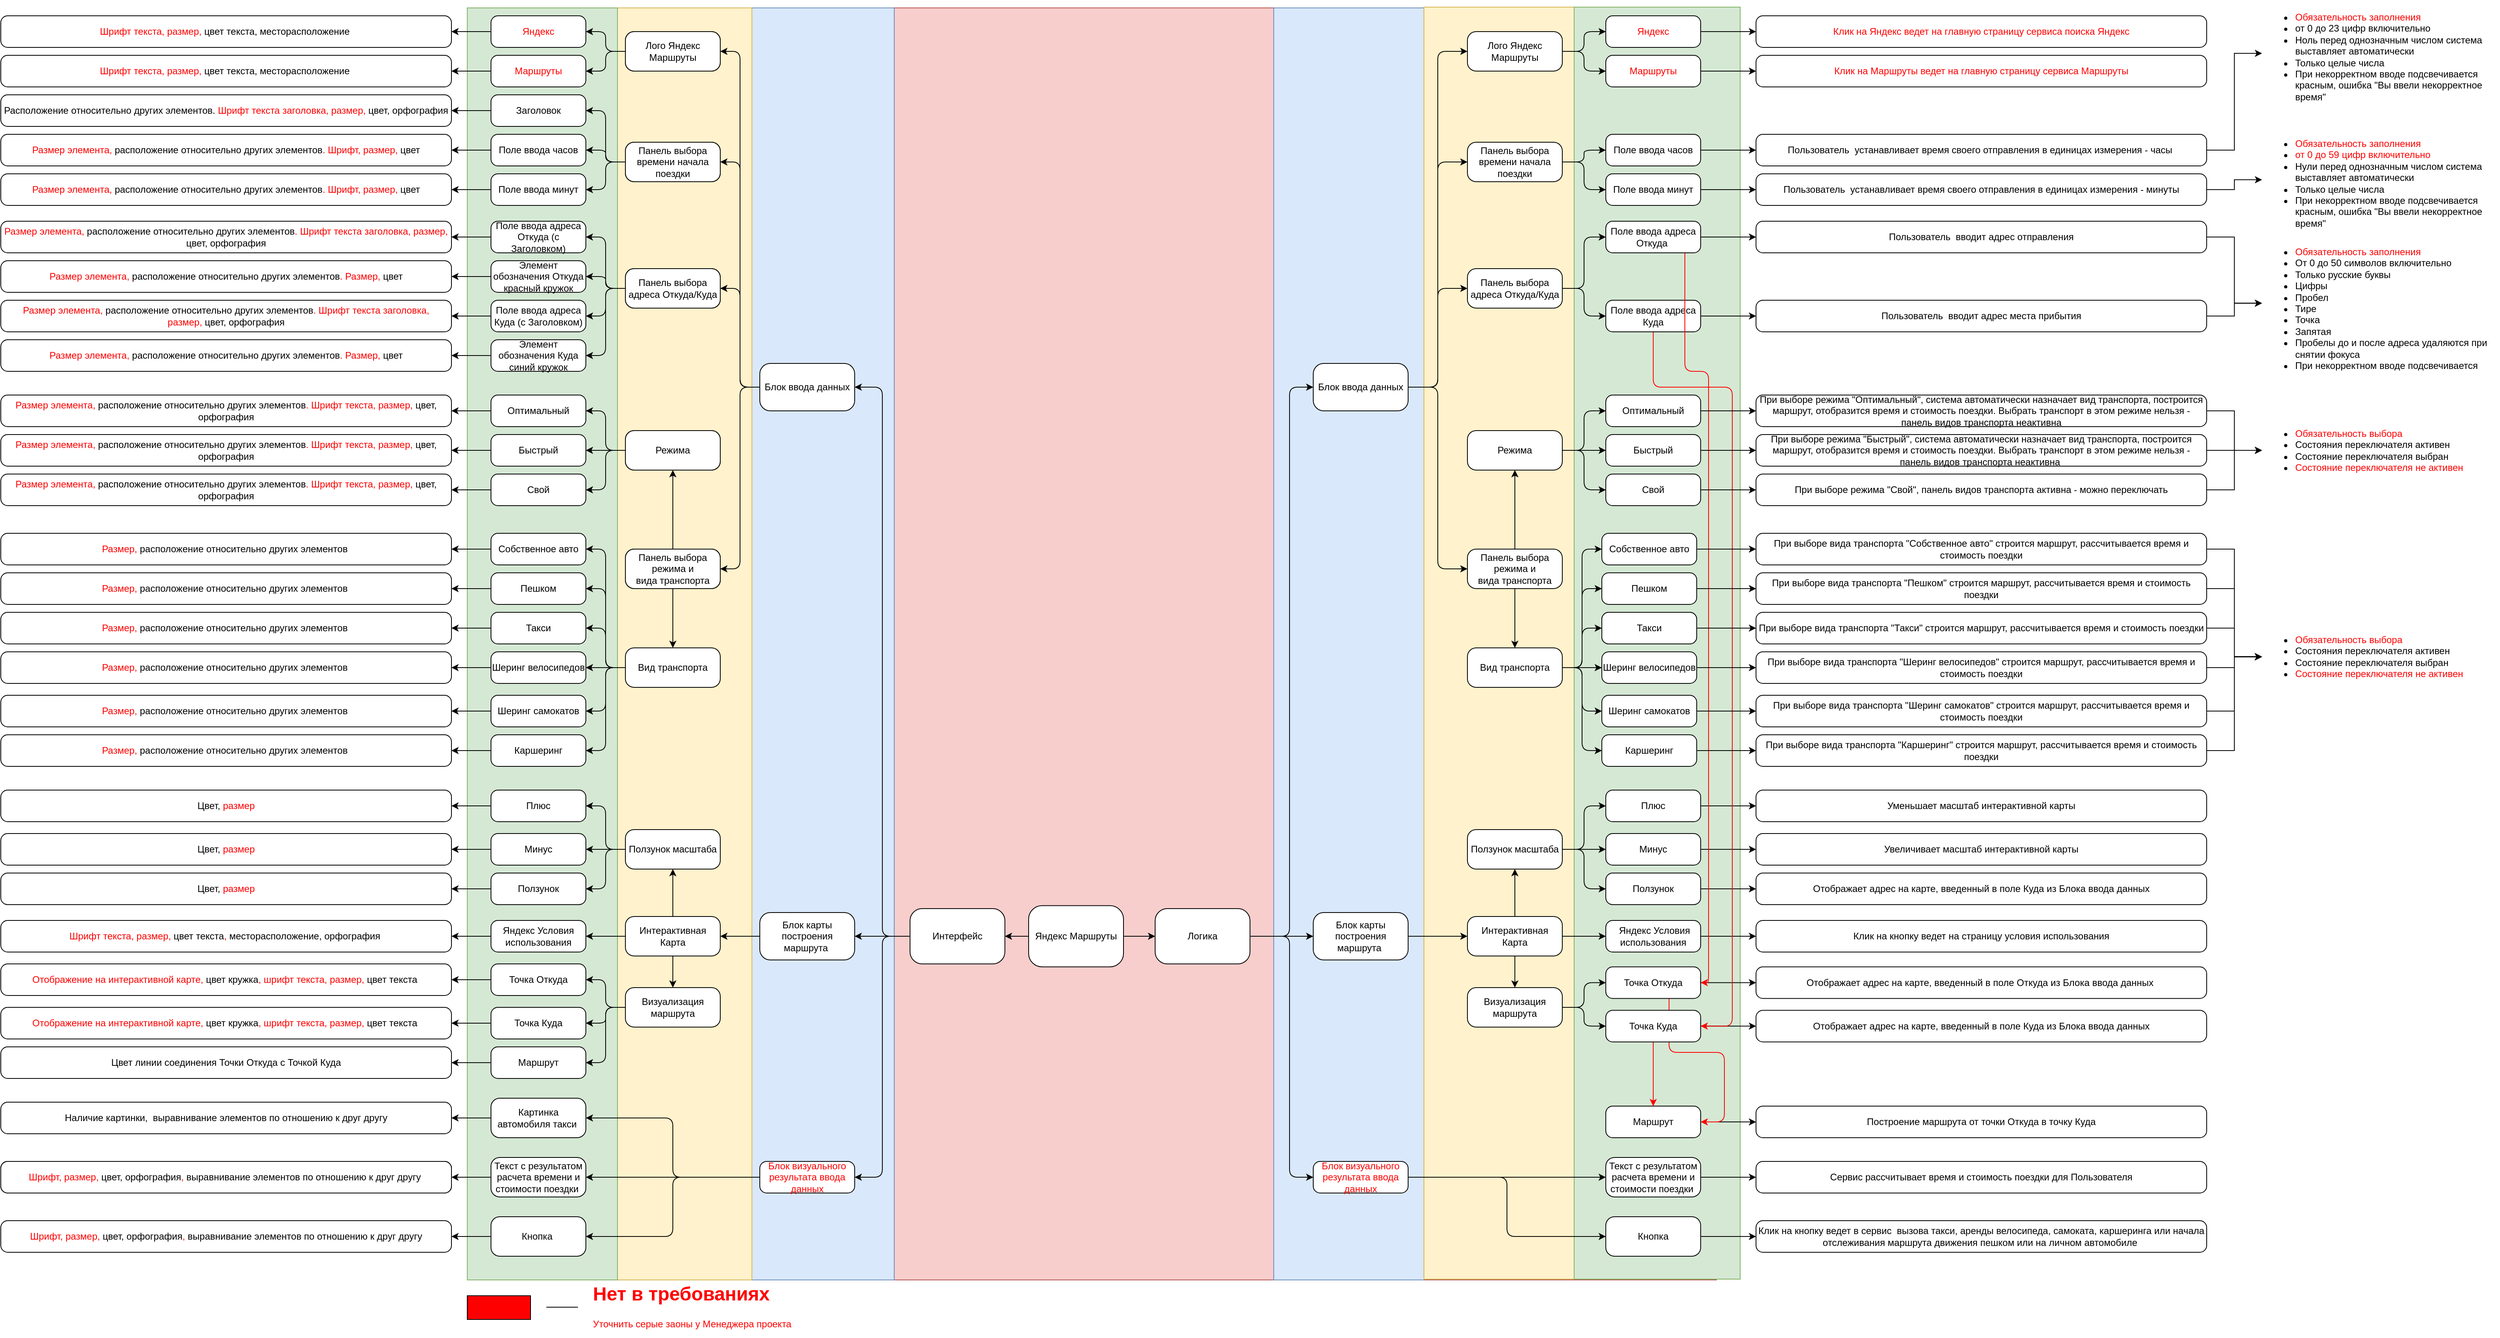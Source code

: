 <mxfile version="20.2.7" type="github">
  <diagram id="mye7cpsdecRdVJIh1ltE" name="Page-1">
    <mxGraphModel dx="3076" dy="1934" grid="1" gridSize="10" guides="1" tooltips="1" connect="1" arrows="1" fold="1" page="1" pageScale="1" pageWidth="827" pageHeight="1169" math="0" shadow="0">
      <root>
        <mxCell id="0" />
        <mxCell id="1" parent="0" />
        <mxCell id="NGLzfRE2hstAdica4r9p-4" value="" style="rounded=0;whiteSpace=wrap;html=1;fillColor=#f8cecc;strokeColor=#b85450;" parent="1" vertex="1">
          <mxGeometry x="-470" y="-440" width="1580" height="1610" as="geometry" />
        </mxCell>
        <mxCell id="NGLzfRE2hstAdica4r9p-147" value="" style="rounded=0;whiteSpace=wrap;html=1;fillColor=#dae8fc;strokeColor=#6c8ebf;" parent="1" vertex="1">
          <mxGeometry x="550" y="-440" width="190" height="1610" as="geometry" />
        </mxCell>
        <mxCell id="NGLzfRE2hstAdica4r9p-148" value="" style="rounded=0;whiteSpace=wrap;html=1;fillColor=#fff2cc;strokeColor=#d6b656;" parent="1" vertex="1">
          <mxGeometry x="740" y="-441" width="190" height="1610" as="geometry" />
        </mxCell>
        <mxCell id="NGLzfRE2hstAdica4r9p-149" value="" style="rounded=0;whiteSpace=wrap;html=1;fillColor=#d5e8d4;strokeColor=#82b366;" parent="1" vertex="1">
          <mxGeometry x="930" y="-441" width="210" height="1610" as="geometry" />
        </mxCell>
        <mxCell id="NGLzfRE2hstAdica4r9p-36" value="" style="rounded=0;whiteSpace=wrap;html=1;fillColor=#dae8fc;strokeColor=#6c8ebf;" parent="1" vertex="1">
          <mxGeometry x="-470" y="-440" width="540" height="1610" as="geometry" />
        </mxCell>
        <mxCell id="NGLzfRE2hstAdica4r9p-37" value="" style="rounded=0;whiteSpace=wrap;html=1;fillColor=#fff2cc;strokeColor=#d6b656;" parent="1" vertex="1">
          <mxGeometry x="-470" y="-440" width="360" height="1610" as="geometry" />
        </mxCell>
        <mxCell id="NGLzfRE2hstAdica4r9p-71" value="" style="rounded=0;whiteSpace=wrap;html=1;fillColor=#d5e8d4;strokeColor=#82b366;" parent="1" vertex="1">
          <mxGeometry x="-470" y="-440" width="190" height="1610" as="geometry" />
        </mxCell>
        <mxCell id="GoWqnwifKlF_Yr-xNYbi-38" style="edgeStyle=none;rounded=1;orthogonalLoop=1;jettySize=auto;html=1;exitX=0;exitY=0.5;exitDx=0;exitDy=0;entryX=1;entryY=0.5;entryDx=0;entryDy=0;" parent="1" source="GoWqnwifKlF_Yr-xNYbi-1" target="GoWqnwifKlF_Yr-xNYbi-3" edge="1">
          <mxGeometry relative="1" as="geometry">
            <mxPoint x="270" y="380" as="targetPoint" />
          </mxGeometry>
        </mxCell>
        <mxCell id="NGLzfRE2hstAdica4r9p-142" style="edgeStyle=orthogonalEdgeStyle;rounded=1;orthogonalLoop=1;jettySize=auto;html=1;entryX=0;entryY=0.5;entryDx=0;entryDy=0;" parent="1" source="GoWqnwifKlF_Yr-xNYbi-1" target="NGLzfRE2hstAdica4r9p-141" edge="1">
          <mxGeometry relative="1" as="geometry" />
        </mxCell>
        <mxCell id="GoWqnwifKlF_Yr-xNYbi-1" value="Яндекс Маршруты" style="rounded=1;whiteSpace=wrap;html=1;arcSize=22;" parent="1" vertex="1">
          <mxGeometry x="240" y="696.25" width="120" height="77.5" as="geometry" />
        </mxCell>
        <mxCell id="NGLzfRE2hstAdica4r9p-39" style="edgeStyle=orthogonalEdgeStyle;rounded=1;orthogonalLoop=1;jettySize=auto;html=1;entryX=1;entryY=0.5;entryDx=0;entryDy=0;" parent="1" source="GoWqnwifKlF_Yr-xNYbi-3" target="NGLzfRE2hstAdica4r9p-1" edge="1">
          <mxGeometry relative="1" as="geometry" />
        </mxCell>
        <mxCell id="NGLzfRE2hstAdica4r9p-40" style="edgeStyle=orthogonalEdgeStyle;rounded=1;orthogonalLoop=1;jettySize=auto;html=1;" parent="1" source="GoWqnwifKlF_Yr-xNYbi-3" target="NGLzfRE2hstAdica4r9p-3" edge="1">
          <mxGeometry relative="1" as="geometry" />
        </mxCell>
        <mxCell id="NGLzfRE2hstAdica4r9p-41" style="edgeStyle=orthogonalEdgeStyle;rounded=1;orthogonalLoop=1;jettySize=auto;html=1;entryX=1;entryY=0.5;entryDx=0;entryDy=0;" parent="1" source="GoWqnwifKlF_Yr-xNYbi-3" target="NGLzfRE2hstAdica4r9p-2" edge="1">
          <mxGeometry relative="1" as="geometry" />
        </mxCell>
        <mxCell id="GoWqnwifKlF_Yr-xNYbi-3" value="Интерфейс" style="rounded=1;whiteSpace=wrap;html=1;arcSize=22;" parent="1" vertex="1">
          <mxGeometry x="90" y="700" width="120" height="70" as="geometry" />
        </mxCell>
        <mxCell id="NGLzfRE2hstAdica4r9p-65" style="edgeStyle=orthogonalEdgeStyle;rounded=1;orthogonalLoop=1;jettySize=auto;html=1;entryX=1;entryY=0.5;entryDx=0;entryDy=0;" parent="1" source="GoWqnwifKlF_Yr-xNYbi-45" target="NGLzfRE2hstAdica4r9p-60" edge="1">
          <mxGeometry relative="1" as="geometry" />
        </mxCell>
        <mxCell id="NGLzfRE2hstAdica4r9p-66" style="edgeStyle=orthogonalEdgeStyle;rounded=1;orthogonalLoop=1;jettySize=auto;html=1;entryX=1;entryY=0.5;entryDx=0;entryDy=0;" parent="1" source="GoWqnwifKlF_Yr-xNYbi-45" target="NGLzfRE2hstAdica4r9p-62" edge="1">
          <mxGeometry relative="1" as="geometry" />
        </mxCell>
        <mxCell id="NGLzfRE2hstAdica4r9p-144" style="edgeStyle=orthogonalEdgeStyle;rounded=1;orthogonalLoop=1;jettySize=auto;html=1;entryX=1;entryY=0.5;entryDx=0;entryDy=0;" parent="1" source="GoWqnwifKlF_Yr-xNYbi-45" target="NGLzfRE2hstAdica4r9p-143" edge="1">
          <mxGeometry relative="1" as="geometry" />
        </mxCell>
        <mxCell id="GoWqnwifKlF_Yr-xNYbi-45" value="Панель выбора времени начала поездки" style="rounded=1;whiteSpace=wrap;html=1;arcSize=22;" parent="1" vertex="1">
          <mxGeometry x="-270" y="-270" width="120" height="50" as="geometry" />
        </mxCell>
        <mxCell id="NGLzfRE2hstAdica4r9p-28" style="edgeStyle=orthogonalEdgeStyle;rounded=1;orthogonalLoop=1;jettySize=auto;html=1;entryX=1;entryY=0.5;entryDx=0;entryDy=0;" parent="1" source="NGLzfRE2hstAdica4r9p-1" target="NGLzfRE2hstAdica4r9p-9" edge="1">
          <mxGeometry relative="1" as="geometry" />
        </mxCell>
        <mxCell id="NGLzfRE2hstAdica4r9p-29" style="edgeStyle=orthogonalEdgeStyle;rounded=1;orthogonalLoop=1;jettySize=auto;html=1;entryX=1;entryY=0.5;entryDx=0;entryDy=0;" parent="1" source="NGLzfRE2hstAdica4r9p-1" target="GoWqnwifKlF_Yr-xNYbi-45" edge="1">
          <mxGeometry relative="1" as="geometry" />
        </mxCell>
        <mxCell id="NGLzfRE2hstAdica4r9p-31" style="edgeStyle=orthogonalEdgeStyle;rounded=1;orthogonalLoop=1;jettySize=auto;html=1;entryX=1;entryY=0.5;entryDx=0;entryDy=0;" parent="1" source="NGLzfRE2hstAdica4r9p-1" target="NGLzfRE2hstAdica4r9p-12" edge="1">
          <mxGeometry relative="1" as="geometry" />
        </mxCell>
        <mxCell id="NGLzfRE2hstAdica4r9p-32" style="edgeStyle=orthogonalEdgeStyle;rounded=1;orthogonalLoop=1;jettySize=auto;html=1;entryX=1;entryY=0.5;entryDx=0;entryDy=0;" parent="1" source="NGLzfRE2hstAdica4r9p-1" target="NGLzfRE2hstAdica4r9p-11" edge="1">
          <mxGeometry relative="1" as="geometry" />
        </mxCell>
        <mxCell id="NGLzfRE2hstAdica4r9p-1" value="Блок ввода данных" style="rounded=1;whiteSpace=wrap;html=1;arcSize=22;" parent="1" vertex="1">
          <mxGeometry x="-100" y="10" width="120" height="60" as="geometry" />
        </mxCell>
        <mxCell id="NGLzfRE2hstAdica4r9p-55" style="edgeStyle=orthogonalEdgeStyle;rounded=1;orthogonalLoop=1;jettySize=auto;html=1;entryX=1;entryY=0.5;entryDx=0;entryDy=0;" parent="1" source="NGLzfRE2hstAdica4r9p-2" target="NGLzfRE2hstAdica4r9p-51" edge="1">
          <mxGeometry relative="1" as="geometry" />
        </mxCell>
        <mxCell id="NGLzfRE2hstAdica4r9p-145" style="edgeStyle=orthogonalEdgeStyle;rounded=1;orthogonalLoop=1;jettySize=auto;html=1;entryX=1;entryY=0.5;entryDx=0;entryDy=0;" parent="1" source="NGLzfRE2hstAdica4r9p-2" target="NGLzfRE2hstAdica4r9p-50" edge="1">
          <mxGeometry relative="1" as="geometry" />
        </mxCell>
        <mxCell id="NGLzfRE2hstAdica4r9p-146" style="edgeStyle=orthogonalEdgeStyle;rounded=1;orthogonalLoop=1;jettySize=auto;html=1;entryX=1;entryY=0.5;entryDx=0;entryDy=0;" parent="1" source="NGLzfRE2hstAdica4r9p-2" target="NGLzfRE2hstAdica4r9p-52" edge="1">
          <mxGeometry relative="1" as="geometry" />
        </mxCell>
        <mxCell id="NGLzfRE2hstAdica4r9p-2" value="Блок визуального результата ввода данных" style="rounded=1;whiteSpace=wrap;html=1;arcSize=22;fontColor=#FF0000;" parent="1" vertex="1">
          <mxGeometry x="-100" y="1020" width="120" height="40" as="geometry" />
        </mxCell>
        <mxCell id="NGLzfRE2hstAdica4r9p-114" style="edgeStyle=orthogonalEdgeStyle;rounded=1;orthogonalLoop=1;jettySize=auto;html=1;entryX=1;entryY=0.5;entryDx=0;entryDy=0;" parent="1" source="NGLzfRE2hstAdica4r9p-3" target="NGLzfRE2hstAdica4r9p-110" edge="1">
          <mxGeometry relative="1" as="geometry" />
        </mxCell>
        <mxCell id="NGLzfRE2hstAdica4r9p-3" value="Блок карты построения маршрута&amp;nbsp;" style="rounded=1;whiteSpace=wrap;html=1;arcSize=22;" parent="1" vertex="1">
          <mxGeometry x="-100" y="705" width="120" height="60" as="geometry" />
        </mxCell>
        <mxCell id="NGLzfRE2hstAdica4r9p-48" style="edgeStyle=orthogonalEdgeStyle;rounded=1;orthogonalLoop=1;jettySize=auto;html=1;entryX=1;entryY=0.5;entryDx=0;entryDy=0;" parent="1" source="NGLzfRE2hstAdica4r9p-9" target="NGLzfRE2hstAdica4r9p-46" edge="1">
          <mxGeometry relative="1" as="geometry" />
        </mxCell>
        <mxCell id="NGLzfRE2hstAdica4r9p-49" style="edgeStyle=orthogonalEdgeStyle;rounded=1;orthogonalLoop=1;jettySize=auto;html=1;entryX=1;entryY=0.5;entryDx=0;entryDy=0;" parent="1" source="NGLzfRE2hstAdica4r9p-9" target="NGLzfRE2hstAdica4r9p-44" edge="1">
          <mxGeometry relative="1" as="geometry" />
        </mxCell>
        <mxCell id="NGLzfRE2hstAdica4r9p-9" value="Лого Яндекс Маршруты" style="rounded=1;whiteSpace=wrap;html=1;arcSize=22;" parent="1" vertex="1">
          <mxGeometry x="-270" y="-410" width="120" height="50" as="geometry" />
        </mxCell>
        <mxCell id="NGLzfRE2hstAdica4r9p-74" style="edgeStyle=orthogonalEdgeStyle;rounded=1;orthogonalLoop=1;jettySize=auto;html=1;entryX=1;entryY=0.5;entryDx=0;entryDy=0;" parent="1" source="NGLzfRE2hstAdica4r9p-11" target="NGLzfRE2hstAdica4r9p-68" edge="1">
          <mxGeometry relative="1" as="geometry" />
        </mxCell>
        <mxCell id="NGLzfRE2hstAdica4r9p-75" style="edgeStyle=orthogonalEdgeStyle;rounded=1;orthogonalLoop=1;jettySize=auto;html=1;entryX=1;entryY=0.5;entryDx=0;entryDy=0;" parent="1" source="NGLzfRE2hstAdica4r9p-11" target="NGLzfRE2hstAdica4r9p-69" edge="1">
          <mxGeometry relative="1" as="geometry" />
        </mxCell>
        <mxCell id="NGLzfRE2hstAdica4r9p-76" style="edgeStyle=orthogonalEdgeStyle;rounded=1;orthogonalLoop=1;jettySize=auto;html=1;" parent="1" source="NGLzfRE2hstAdica4r9p-11" target="NGLzfRE2hstAdica4r9p-67" edge="1">
          <mxGeometry relative="1" as="geometry" />
        </mxCell>
        <mxCell id="NGLzfRE2hstAdica4r9p-77" style="edgeStyle=orthogonalEdgeStyle;rounded=1;orthogonalLoop=1;jettySize=auto;html=1;entryX=1;entryY=0.5;entryDx=0;entryDy=0;" parent="1" source="NGLzfRE2hstAdica4r9p-11" target="NGLzfRE2hstAdica4r9p-70" edge="1">
          <mxGeometry relative="1" as="geometry" />
        </mxCell>
        <mxCell id="NGLzfRE2hstAdica4r9p-11" value="Панель выбора адреса Откуда/Куда" style="rounded=1;whiteSpace=wrap;html=1;arcSize=22;" parent="1" vertex="1">
          <mxGeometry x="-270" y="-110" width="120" height="50" as="geometry" />
        </mxCell>
        <mxCell id="NGLzfRE2hstAdica4r9p-89" style="edgeStyle=orthogonalEdgeStyle;rounded=1;orthogonalLoop=1;jettySize=auto;html=1;entryX=0.5;entryY=1;entryDx=0;entryDy=0;" parent="1" source="NGLzfRE2hstAdica4r9p-12" target="NGLzfRE2hstAdica4r9p-81" edge="1">
          <mxGeometry relative="1" as="geometry" />
        </mxCell>
        <mxCell id="NGLzfRE2hstAdica4r9p-90" style="edgeStyle=orthogonalEdgeStyle;rounded=1;orthogonalLoop=1;jettySize=auto;html=1;" parent="1" source="NGLzfRE2hstAdica4r9p-12" target="NGLzfRE2hstAdica4r9p-82" edge="1">
          <mxGeometry relative="1" as="geometry" />
        </mxCell>
        <mxCell id="NGLzfRE2hstAdica4r9p-12" value="Панель выбора режима и&lt;br&gt;вида транспорта" style="rounded=1;whiteSpace=wrap;html=1;arcSize=22;" parent="1" vertex="1">
          <mxGeometry x="-270" y="245" width="120" height="50" as="geometry" />
        </mxCell>
        <mxCell id="-G2-odD6s9fwSHAbLvdX-76" style="edgeStyle=orthogonalEdgeStyle;rounded=0;orthogonalLoop=1;jettySize=auto;html=1;entryX=1;entryY=0.5;entryDx=0;entryDy=0;fontColor=#FF0000;" parent="1" source="NGLzfRE2hstAdica4r9p-44" target="-G2-odD6s9fwSHAbLvdX-75" edge="1">
          <mxGeometry relative="1" as="geometry" />
        </mxCell>
        <mxCell id="NGLzfRE2hstAdica4r9p-44" value="Маршруты" style="whiteSpace=wrap;html=1;rounded=1;arcSize=22;fontColor=#FF0000;" parent="1" vertex="1">
          <mxGeometry x="-440" y="-380" width="120" height="40" as="geometry" />
        </mxCell>
        <mxCell id="-G2-odD6s9fwSHAbLvdX-77" style="edgeStyle=orthogonalEdgeStyle;rounded=0;orthogonalLoop=1;jettySize=auto;html=1;entryX=1;entryY=0.5;entryDx=0;entryDy=0;fontColor=#FF0000;" parent="1" source="NGLzfRE2hstAdica4r9p-46" target="-G2-odD6s9fwSHAbLvdX-74" edge="1">
          <mxGeometry relative="1" as="geometry" />
        </mxCell>
        <mxCell id="NGLzfRE2hstAdica4r9p-46" value="Яндекс" style="whiteSpace=wrap;html=1;rounded=1;arcSize=22;fontColor=#FF0000;" parent="1" vertex="1">
          <mxGeometry x="-440" y="-430" width="120" height="40" as="geometry" />
        </mxCell>
        <mxCell id="-G2-odD6s9fwSHAbLvdX-33" style="edgeStyle=orthogonalEdgeStyle;rounded=0;orthogonalLoop=1;jettySize=auto;html=1;entryX=1;entryY=0.5;entryDx=0;entryDy=0;fontColor=#FF0000;" parent="1" source="NGLzfRE2hstAdica4r9p-50" target="-G2-odD6s9fwSHAbLvdX-21" edge="1">
          <mxGeometry relative="1" as="geometry" />
        </mxCell>
        <mxCell id="NGLzfRE2hstAdica4r9p-50" value="Картинка автомобиля такси&amp;nbsp;" style="rounded=1;whiteSpace=wrap;html=1;arcSize=22;" parent="1" vertex="1">
          <mxGeometry x="-440" y="940" width="120" height="50" as="geometry" />
        </mxCell>
        <mxCell id="-G2-odD6s9fwSHAbLvdX-15" style="edgeStyle=orthogonalEdgeStyle;rounded=0;orthogonalLoop=1;jettySize=auto;html=1;entryX=1;entryY=0.5;entryDx=0;entryDy=0;fontColor=#FF0000;" parent="1" source="NGLzfRE2hstAdica4r9p-51" target="NGLzfRE2hstAdica4r9p-213" edge="1">
          <mxGeometry relative="1" as="geometry" />
        </mxCell>
        <mxCell id="NGLzfRE2hstAdica4r9p-51" value="Текст с результатом расчета времени и стоимости поездки&amp;nbsp;" style="rounded=1;whiteSpace=wrap;html=1;arcSize=22;" parent="1" vertex="1">
          <mxGeometry x="-440" y="1015" width="120" height="50" as="geometry" />
        </mxCell>
        <mxCell id="-G2-odD6s9fwSHAbLvdX-17" style="edgeStyle=orthogonalEdgeStyle;rounded=0;orthogonalLoop=1;jettySize=auto;html=1;entryX=1;entryY=0.5;entryDx=0;entryDy=0;fontColor=#FF0000;" parent="1" source="NGLzfRE2hstAdica4r9p-52" target="-G2-odD6s9fwSHAbLvdX-16" edge="1">
          <mxGeometry relative="1" as="geometry" />
        </mxCell>
        <mxCell id="NGLzfRE2hstAdica4r9p-52" value="Кнопка&amp;nbsp;" style="rounded=1;whiteSpace=wrap;html=1;arcSize=22;" parent="1" vertex="1">
          <mxGeometry x="-440" y="1090" width="120" height="50" as="geometry" />
        </mxCell>
        <mxCell id="-G2-odD6s9fwSHAbLvdX-72" style="edgeStyle=orthogonalEdgeStyle;rounded=0;orthogonalLoop=1;jettySize=auto;html=1;entryX=1;entryY=0.5;entryDx=0;entryDy=0;fontColor=#FF0000;" parent="1" source="NGLzfRE2hstAdica4r9p-60" target="-G2-odD6s9fwSHAbLvdX-68" edge="1">
          <mxGeometry relative="1" as="geometry" />
        </mxCell>
        <mxCell id="NGLzfRE2hstAdica4r9p-60" value="Поле ввода часов" style="rounded=1;whiteSpace=wrap;html=1;arcSize=22;" parent="1" vertex="1">
          <mxGeometry x="-440" y="-280" width="120" height="40" as="geometry" />
        </mxCell>
        <mxCell id="-G2-odD6s9fwSHAbLvdX-71" style="edgeStyle=orthogonalEdgeStyle;rounded=0;orthogonalLoop=1;jettySize=auto;html=1;entryX=1;entryY=0.5;entryDx=0;entryDy=0;fontColor=#FF0000;" parent="1" source="NGLzfRE2hstAdica4r9p-62" target="-G2-odD6s9fwSHAbLvdX-69" edge="1">
          <mxGeometry relative="1" as="geometry" />
        </mxCell>
        <mxCell id="NGLzfRE2hstAdica4r9p-62" value="Поле ввода минут" style="rounded=1;whiteSpace=wrap;html=1;arcSize=22;" parent="1" vertex="1">
          <mxGeometry x="-440" y="-230" width="120" height="40" as="geometry" />
        </mxCell>
        <mxCell id="-G2-odD6s9fwSHAbLvdX-65" style="edgeStyle=orthogonalEdgeStyle;rounded=0;orthogonalLoop=1;jettySize=auto;html=1;entryX=1;entryY=0.5;entryDx=0;entryDy=0;fontColor=#FF0000;" parent="1" source="NGLzfRE2hstAdica4r9p-67" target="-G2-odD6s9fwSHAbLvdX-61" edge="1">
          <mxGeometry relative="1" as="geometry" />
        </mxCell>
        <mxCell id="NGLzfRE2hstAdica4r9p-67" value="Поле ввода адреса Куда (с Заголовком)" style="rounded=1;whiteSpace=wrap;html=1;arcSize=22;" parent="1" vertex="1">
          <mxGeometry x="-440" y="-70" width="120" height="40" as="geometry" />
        </mxCell>
        <mxCell id="-G2-odD6s9fwSHAbLvdX-67" style="edgeStyle=orthogonalEdgeStyle;rounded=0;orthogonalLoop=1;jettySize=auto;html=1;entryX=1;entryY=0.5;entryDx=0;entryDy=0;fontColor=#FF0000;" parent="1" source="NGLzfRE2hstAdica4r9p-68" target="-G2-odD6s9fwSHAbLvdX-62" edge="1">
          <mxGeometry relative="1" as="geometry" />
        </mxCell>
        <mxCell id="NGLzfRE2hstAdica4r9p-68" value="Поле ввода адреса Откуда (с Заголовком)" style="rounded=1;whiteSpace=wrap;html=1;arcSize=22;" parent="1" vertex="1">
          <mxGeometry x="-440" y="-170" width="120" height="40" as="geometry" />
        </mxCell>
        <mxCell id="-G2-odD6s9fwSHAbLvdX-66" style="edgeStyle=orthogonalEdgeStyle;rounded=0;orthogonalLoop=1;jettySize=auto;html=1;entryX=1;entryY=0.5;entryDx=0;entryDy=0;fontColor=#FF0000;" parent="1" source="NGLzfRE2hstAdica4r9p-69" target="-G2-odD6s9fwSHAbLvdX-60" edge="1">
          <mxGeometry relative="1" as="geometry" />
        </mxCell>
        <mxCell id="NGLzfRE2hstAdica4r9p-69" value="Элемент обозначения Откуда красный кружок" style="rounded=1;whiteSpace=wrap;html=1;arcSize=22;" parent="1" vertex="1">
          <mxGeometry x="-440" y="-120" width="120" height="40" as="geometry" />
        </mxCell>
        <mxCell id="-G2-odD6s9fwSHAbLvdX-64" style="edgeStyle=orthogonalEdgeStyle;rounded=0;orthogonalLoop=1;jettySize=auto;html=1;entryX=1;entryY=0.5;entryDx=0;entryDy=0;fontColor=#FF0000;" parent="1" source="NGLzfRE2hstAdica4r9p-70" target="-G2-odD6s9fwSHAbLvdX-63" edge="1">
          <mxGeometry relative="1" as="geometry" />
        </mxCell>
        <mxCell id="NGLzfRE2hstAdica4r9p-70" value="Элемент обозначения Куда синий кружок" style="rounded=1;whiteSpace=wrap;html=1;arcSize=22;" parent="1" vertex="1">
          <mxGeometry x="-440" y="-20" width="120" height="40" as="geometry" />
        </mxCell>
        <mxCell id="-G2-odD6s9fwSHAbLvdX-58" style="edgeStyle=orthogonalEdgeStyle;rounded=0;orthogonalLoop=1;jettySize=auto;html=1;entryX=1;entryY=0.5;entryDx=0;entryDy=0;fontColor=#FF0000;" parent="1" source="NGLzfRE2hstAdica4r9p-78" target="-G2-odD6s9fwSHAbLvdX-54" edge="1">
          <mxGeometry relative="1" as="geometry" />
        </mxCell>
        <mxCell id="NGLzfRE2hstAdica4r9p-78" value="Быстрый" style="rounded=1;whiteSpace=wrap;html=1;arcSize=22;" parent="1" vertex="1">
          <mxGeometry x="-440" y="100" width="120" height="40" as="geometry" />
        </mxCell>
        <mxCell id="-G2-odD6s9fwSHAbLvdX-59" style="edgeStyle=orthogonalEdgeStyle;rounded=0;orthogonalLoop=1;jettySize=auto;html=1;entryX=1;entryY=0.5;entryDx=0;entryDy=0;fontColor=#FF0000;" parent="1" source="NGLzfRE2hstAdica4r9p-79" target="-G2-odD6s9fwSHAbLvdX-56" edge="1">
          <mxGeometry relative="1" as="geometry" />
        </mxCell>
        <mxCell id="NGLzfRE2hstAdica4r9p-79" value="Оптимальный" style="rounded=1;whiteSpace=wrap;html=1;arcSize=22;" parent="1" vertex="1">
          <mxGeometry x="-440" y="50" width="120" height="40" as="geometry" />
        </mxCell>
        <mxCell id="-G2-odD6s9fwSHAbLvdX-57" style="edgeStyle=orthogonalEdgeStyle;rounded=0;orthogonalLoop=1;jettySize=auto;html=1;entryX=1;entryY=0.5;entryDx=0;entryDy=0;fontColor=#FF0000;" parent="1" source="NGLzfRE2hstAdica4r9p-80" target="-G2-odD6s9fwSHAbLvdX-55" edge="1">
          <mxGeometry relative="1" as="geometry" />
        </mxCell>
        <mxCell id="NGLzfRE2hstAdica4r9p-80" value="Свой" style="rounded=1;whiteSpace=wrap;html=1;arcSize=22;" parent="1" vertex="1">
          <mxGeometry x="-440" y="150" width="120" height="40" as="geometry" />
        </mxCell>
        <mxCell id="NGLzfRE2hstAdica4r9p-91" style="edgeStyle=orthogonalEdgeStyle;rounded=1;orthogonalLoop=1;jettySize=auto;html=1;entryX=1;entryY=0.5;entryDx=0;entryDy=0;" parent="1" source="NGLzfRE2hstAdica4r9p-81" target="NGLzfRE2hstAdica4r9p-79" edge="1">
          <mxGeometry relative="1" as="geometry" />
        </mxCell>
        <mxCell id="NGLzfRE2hstAdica4r9p-92" style="edgeStyle=orthogonalEdgeStyle;rounded=1;orthogonalLoop=1;jettySize=auto;html=1;" parent="1" source="NGLzfRE2hstAdica4r9p-81" target="NGLzfRE2hstAdica4r9p-78" edge="1">
          <mxGeometry relative="1" as="geometry" />
        </mxCell>
        <mxCell id="NGLzfRE2hstAdica4r9p-93" style="edgeStyle=orthogonalEdgeStyle;rounded=1;orthogonalLoop=1;jettySize=auto;html=1;entryX=1;entryY=0.5;entryDx=0;entryDy=0;" parent="1" source="NGLzfRE2hstAdica4r9p-81" target="NGLzfRE2hstAdica4r9p-80" edge="1">
          <mxGeometry relative="1" as="geometry" />
        </mxCell>
        <mxCell id="NGLzfRE2hstAdica4r9p-81" value="Режима" style="rounded=1;whiteSpace=wrap;html=1;arcSize=22;" parent="1" vertex="1">
          <mxGeometry x="-270" y="95" width="120" height="50" as="geometry" />
        </mxCell>
        <mxCell id="NGLzfRE2hstAdica4r9p-94" style="edgeStyle=orthogonalEdgeStyle;rounded=1;orthogonalLoop=1;jettySize=auto;html=1;entryX=1;entryY=0.5;entryDx=0;entryDy=0;" parent="1" source="NGLzfRE2hstAdica4r9p-82" target="NGLzfRE2hstAdica4r9p-84" edge="1">
          <mxGeometry relative="1" as="geometry" />
        </mxCell>
        <mxCell id="NGLzfRE2hstAdica4r9p-95" style="edgeStyle=orthogonalEdgeStyle;rounded=1;orthogonalLoop=1;jettySize=auto;html=1;entryX=1;entryY=0.5;entryDx=0;entryDy=0;" parent="1" source="NGLzfRE2hstAdica4r9p-82" target="NGLzfRE2hstAdica4r9p-83" edge="1">
          <mxGeometry relative="1" as="geometry" />
        </mxCell>
        <mxCell id="NGLzfRE2hstAdica4r9p-96" style="edgeStyle=orthogonalEdgeStyle;rounded=1;orthogonalLoop=1;jettySize=auto;html=1;entryX=1;entryY=0.5;entryDx=0;entryDy=0;" parent="1" source="NGLzfRE2hstAdica4r9p-82" target="NGLzfRE2hstAdica4r9p-85" edge="1">
          <mxGeometry relative="1" as="geometry" />
        </mxCell>
        <mxCell id="NGLzfRE2hstAdica4r9p-97" style="edgeStyle=orthogonalEdgeStyle;rounded=1;orthogonalLoop=1;jettySize=auto;html=1;entryX=1;entryY=0.5;entryDx=0;entryDy=0;" parent="1" source="NGLzfRE2hstAdica4r9p-82" target="NGLzfRE2hstAdica4r9p-88" edge="1">
          <mxGeometry relative="1" as="geometry" />
        </mxCell>
        <mxCell id="NGLzfRE2hstAdica4r9p-98" style="edgeStyle=orthogonalEdgeStyle;rounded=1;orthogonalLoop=1;jettySize=auto;html=1;entryX=1;entryY=0.5;entryDx=0;entryDy=0;" parent="1" source="NGLzfRE2hstAdica4r9p-82" target="NGLzfRE2hstAdica4r9p-86" edge="1">
          <mxGeometry relative="1" as="geometry" />
        </mxCell>
        <mxCell id="NGLzfRE2hstAdica4r9p-99" style="edgeStyle=orthogonalEdgeStyle;rounded=1;orthogonalLoop=1;jettySize=auto;html=1;entryX=1;entryY=0.5;entryDx=0;entryDy=0;" parent="1" source="NGLzfRE2hstAdica4r9p-82" target="NGLzfRE2hstAdica4r9p-87" edge="1">
          <mxGeometry relative="1" as="geometry" />
        </mxCell>
        <mxCell id="NGLzfRE2hstAdica4r9p-82" value="Вид транспорта" style="rounded=1;whiteSpace=wrap;html=1;arcSize=22;" parent="1" vertex="1">
          <mxGeometry x="-270" y="370" width="120" height="50" as="geometry" />
        </mxCell>
        <mxCell id="-G2-odD6s9fwSHAbLvdX-52" style="edgeStyle=orthogonalEdgeStyle;rounded=0;orthogonalLoop=1;jettySize=auto;html=1;entryX=1;entryY=0.5;entryDx=0;entryDy=0;fontColor=#FF0000;" parent="1" source="NGLzfRE2hstAdica4r9p-83" target="-G2-odD6s9fwSHAbLvdX-45" edge="1">
          <mxGeometry relative="1" as="geometry" />
        </mxCell>
        <mxCell id="NGLzfRE2hstAdica4r9p-83" value="Пешком" style="rounded=1;whiteSpace=wrap;html=1;arcSize=22;" parent="1" vertex="1">
          <mxGeometry x="-440" y="275" width="120" height="40" as="geometry" />
        </mxCell>
        <mxCell id="-G2-odD6s9fwSHAbLvdX-53" style="edgeStyle=orthogonalEdgeStyle;rounded=0;orthogonalLoop=1;jettySize=auto;html=1;entryX=1;entryY=0.5;entryDx=0;entryDy=0;fontColor=#FF0000;" parent="1" source="NGLzfRE2hstAdica4r9p-84" target="-G2-odD6s9fwSHAbLvdX-47" edge="1">
          <mxGeometry relative="1" as="geometry" />
        </mxCell>
        <mxCell id="NGLzfRE2hstAdica4r9p-84" value="Собственное авто" style="rounded=1;whiteSpace=wrap;html=1;arcSize=22;" parent="1" vertex="1">
          <mxGeometry x="-440" y="225" width="120" height="40" as="geometry" />
        </mxCell>
        <mxCell id="-G2-odD6s9fwSHAbLvdX-51" style="edgeStyle=orthogonalEdgeStyle;rounded=0;orthogonalLoop=1;jettySize=auto;html=1;entryX=1;entryY=0.5;entryDx=0;entryDy=0;fontColor=#FF0000;" parent="1" source="NGLzfRE2hstAdica4r9p-85" target="-G2-odD6s9fwSHAbLvdX-46" edge="1">
          <mxGeometry relative="1" as="geometry" />
        </mxCell>
        <mxCell id="NGLzfRE2hstAdica4r9p-85" value="Такси" style="rounded=1;whiteSpace=wrap;html=1;arcSize=22;" parent="1" vertex="1">
          <mxGeometry x="-440" y="325" width="120" height="40" as="geometry" />
        </mxCell>
        <mxCell id="-G2-odD6s9fwSHAbLvdX-49" style="edgeStyle=orthogonalEdgeStyle;rounded=0;orthogonalLoop=1;jettySize=auto;html=1;entryX=1;entryY=0.5;entryDx=0;entryDy=0;fontColor=#FF0000;" parent="1" source="NGLzfRE2hstAdica4r9p-86" target="-G2-odD6s9fwSHAbLvdX-42" edge="1">
          <mxGeometry relative="1" as="geometry" />
        </mxCell>
        <mxCell id="NGLzfRE2hstAdica4r9p-86" value="Шеринг самокатов" style="rounded=1;whiteSpace=wrap;html=1;arcSize=22;" parent="1" vertex="1">
          <mxGeometry x="-440" y="430" width="120" height="40" as="geometry" />
        </mxCell>
        <mxCell id="-G2-odD6s9fwSHAbLvdX-50" style="edgeStyle=orthogonalEdgeStyle;rounded=0;orthogonalLoop=1;jettySize=auto;html=1;entryX=1;entryY=0.5;entryDx=0;entryDy=0;fontColor=#FF0000;" parent="1" source="NGLzfRE2hstAdica4r9p-87" target="-G2-odD6s9fwSHAbLvdX-44" edge="1">
          <mxGeometry relative="1" as="geometry" />
        </mxCell>
        <mxCell id="NGLzfRE2hstAdica4r9p-87" value="Шеринг велосипедов" style="rounded=1;whiteSpace=wrap;html=1;arcSize=22;" parent="1" vertex="1">
          <mxGeometry x="-440" y="375" width="120" height="40" as="geometry" />
        </mxCell>
        <mxCell id="-G2-odD6s9fwSHAbLvdX-48" style="edgeStyle=orthogonalEdgeStyle;rounded=0;orthogonalLoop=1;jettySize=auto;html=1;entryX=1;entryY=0.5;entryDx=0;entryDy=0;fontColor=#FF0000;" parent="1" source="NGLzfRE2hstAdica4r9p-88" target="-G2-odD6s9fwSHAbLvdX-43" edge="1">
          <mxGeometry relative="1" as="geometry" />
        </mxCell>
        <mxCell id="NGLzfRE2hstAdica4r9p-88" value="Каршеринг" style="rounded=1;whiteSpace=wrap;html=1;arcSize=22;" parent="1" vertex="1">
          <mxGeometry x="-440" y="480" width="120" height="40" as="geometry" />
        </mxCell>
        <mxCell id="-G2-odD6s9fwSHAbLvdX-35" style="edgeStyle=orthogonalEdgeStyle;rounded=0;orthogonalLoop=1;jettySize=auto;html=1;fontColor=#FF0000;" parent="1" source="NGLzfRE2hstAdica4r9p-104" target="-G2-odD6s9fwSHAbLvdX-34" edge="1">
          <mxGeometry relative="1" as="geometry" />
        </mxCell>
        <mxCell id="NGLzfRE2hstAdica4r9p-104" value="Яндекс Условия использования" style="rounded=1;whiteSpace=wrap;html=1;arcSize=22;" parent="1" vertex="1">
          <mxGeometry x="-440" y="715" width="120" height="40" as="geometry" />
        </mxCell>
        <mxCell id="NGLzfRE2hstAdica4r9p-123" style="edgeStyle=orthogonalEdgeStyle;rounded=1;orthogonalLoop=1;jettySize=auto;html=1;entryX=1;entryY=0.5;entryDx=0;entryDy=0;" parent="1" source="NGLzfRE2hstAdica4r9p-109" target="NGLzfRE2hstAdica4r9p-120" edge="1">
          <mxGeometry relative="1" as="geometry" />
        </mxCell>
        <mxCell id="NGLzfRE2hstAdica4r9p-126" style="edgeStyle=orthogonalEdgeStyle;rounded=1;orthogonalLoop=1;jettySize=auto;html=1;entryX=1;entryY=0.5;entryDx=0;entryDy=0;" parent="1" source="NGLzfRE2hstAdica4r9p-109" target="NGLzfRE2hstAdica4r9p-121" edge="1">
          <mxGeometry relative="1" as="geometry" />
        </mxCell>
        <mxCell id="NGLzfRE2hstAdica4r9p-127" style="edgeStyle=orthogonalEdgeStyle;rounded=1;orthogonalLoop=1;jettySize=auto;html=1;entryX=1;entryY=0.5;entryDx=0;entryDy=0;" parent="1" source="NGLzfRE2hstAdica4r9p-109" target="NGLzfRE2hstAdica4r9p-113" edge="1">
          <mxGeometry relative="1" as="geometry" />
        </mxCell>
        <mxCell id="NGLzfRE2hstAdica4r9p-109" value="Ползунок масштаба" style="rounded=1;whiteSpace=wrap;html=1;arcSize=22;" parent="1" vertex="1">
          <mxGeometry x="-270" y="600" width="120" height="50" as="geometry" />
        </mxCell>
        <mxCell id="NGLzfRE2hstAdica4r9p-115" style="edgeStyle=orthogonalEdgeStyle;rounded=1;orthogonalLoop=1;jettySize=auto;html=1;" parent="1" source="NGLzfRE2hstAdica4r9p-110" target="NGLzfRE2hstAdica4r9p-109" edge="1">
          <mxGeometry relative="1" as="geometry" />
        </mxCell>
        <mxCell id="NGLzfRE2hstAdica4r9p-130" style="edgeStyle=orthogonalEdgeStyle;rounded=1;orthogonalLoop=1;jettySize=auto;html=1;entryX=1;entryY=0.5;entryDx=0;entryDy=0;" parent="1" source="NGLzfRE2hstAdica4r9p-110" target="NGLzfRE2hstAdica4r9p-104" edge="1">
          <mxGeometry relative="1" as="geometry" />
        </mxCell>
        <mxCell id="NGLzfRE2hstAdica4r9p-132" style="edgeStyle=orthogonalEdgeStyle;rounded=1;orthogonalLoop=1;jettySize=auto;html=1;entryX=0.5;entryY=0;entryDx=0;entryDy=0;" parent="1" source="NGLzfRE2hstAdica4r9p-110" target="NGLzfRE2hstAdica4r9p-131" edge="1">
          <mxGeometry relative="1" as="geometry" />
        </mxCell>
        <mxCell id="NGLzfRE2hstAdica4r9p-110" value="Интерактивная Карта" style="rounded=1;whiteSpace=wrap;html=1;arcSize=22;" parent="1" vertex="1">
          <mxGeometry x="-270" y="710" width="120" height="50" as="geometry" />
        </mxCell>
        <mxCell id="-G2-odD6s9fwSHAbLvdX-39" style="edgeStyle=orthogonalEdgeStyle;rounded=0;orthogonalLoop=1;jettySize=auto;html=1;fontColor=#FF0000;" parent="1" source="NGLzfRE2hstAdica4r9p-113" target="-G2-odD6s9fwSHAbLvdX-37" edge="1">
          <mxGeometry relative="1" as="geometry" />
        </mxCell>
        <mxCell id="NGLzfRE2hstAdica4r9p-113" value="Ползунок" style="rounded=1;whiteSpace=wrap;html=1;arcSize=22;" parent="1" vertex="1">
          <mxGeometry x="-440" y="655" width="120" height="40" as="geometry" />
        </mxCell>
        <mxCell id="-G2-odD6s9fwSHAbLvdX-41" style="edgeStyle=orthogonalEdgeStyle;rounded=0;orthogonalLoop=1;jettySize=auto;html=1;entryX=1;entryY=0.5;entryDx=0;entryDy=0;fontColor=#FF0000;" parent="1" source="NGLzfRE2hstAdica4r9p-120" target="-G2-odD6s9fwSHAbLvdX-38" edge="1">
          <mxGeometry relative="1" as="geometry" />
        </mxCell>
        <mxCell id="NGLzfRE2hstAdica4r9p-120" value="Плюс" style="rounded=1;whiteSpace=wrap;html=1;arcSize=22;" parent="1" vertex="1">
          <mxGeometry x="-440" y="550" width="120" height="40" as="geometry" />
        </mxCell>
        <mxCell id="-G2-odD6s9fwSHAbLvdX-40" style="edgeStyle=orthogonalEdgeStyle;rounded=0;orthogonalLoop=1;jettySize=auto;html=1;entryX=1;entryY=0.5;entryDx=0;entryDy=0;fontColor=#FF0000;" parent="1" source="NGLzfRE2hstAdica4r9p-121" target="-G2-odD6s9fwSHAbLvdX-36" edge="1">
          <mxGeometry relative="1" as="geometry" />
        </mxCell>
        <mxCell id="NGLzfRE2hstAdica4r9p-121" value="Минус" style="rounded=1;whiteSpace=wrap;html=1;arcSize=22;" parent="1" vertex="1">
          <mxGeometry x="-440" y="605" width="120" height="40" as="geometry" />
        </mxCell>
        <mxCell id="NGLzfRE2hstAdica4r9p-136" style="edgeStyle=orthogonalEdgeStyle;rounded=1;orthogonalLoop=1;jettySize=auto;html=1;entryX=1;entryY=0.5;entryDx=0;entryDy=0;" parent="1" source="NGLzfRE2hstAdica4r9p-131" target="NGLzfRE2hstAdica4r9p-134" edge="1">
          <mxGeometry relative="1" as="geometry" />
        </mxCell>
        <mxCell id="NGLzfRE2hstAdica4r9p-137" style="edgeStyle=orthogonalEdgeStyle;rounded=1;orthogonalLoop=1;jettySize=auto;html=1;" parent="1" source="NGLzfRE2hstAdica4r9p-131" target="NGLzfRE2hstAdica4r9p-135" edge="1">
          <mxGeometry relative="1" as="geometry" />
        </mxCell>
        <mxCell id="NGLzfRE2hstAdica4r9p-138" style="edgeStyle=orthogonalEdgeStyle;rounded=1;orthogonalLoop=1;jettySize=auto;html=1;entryX=1;entryY=0.5;entryDx=0;entryDy=0;" parent="1" source="NGLzfRE2hstAdica4r9p-131" target="NGLzfRE2hstAdica4r9p-133" edge="1">
          <mxGeometry relative="1" as="geometry" />
        </mxCell>
        <mxCell id="NGLzfRE2hstAdica4r9p-131" value="Визуализация маршрута" style="rounded=1;whiteSpace=wrap;html=1;arcSize=22;" parent="1" vertex="1">
          <mxGeometry x="-270" y="800" width="120" height="50" as="geometry" />
        </mxCell>
        <mxCell id="-G2-odD6s9fwSHAbLvdX-31" style="edgeStyle=orthogonalEdgeStyle;rounded=0;orthogonalLoop=1;jettySize=auto;html=1;entryX=1;entryY=0.5;entryDx=0;entryDy=0;fontColor=#FF0000;" parent="1" source="NGLzfRE2hstAdica4r9p-133" target="-G2-odD6s9fwSHAbLvdX-23" edge="1">
          <mxGeometry relative="1" as="geometry" />
        </mxCell>
        <mxCell id="NGLzfRE2hstAdica4r9p-133" value="Маршрут" style="rounded=1;whiteSpace=wrap;html=1;arcSize=22;" parent="1" vertex="1">
          <mxGeometry x="-440" y="875" width="120" height="40" as="geometry" />
        </mxCell>
        <mxCell id="-G2-odD6s9fwSHAbLvdX-29" style="edgeStyle=orthogonalEdgeStyle;rounded=0;orthogonalLoop=1;jettySize=auto;html=1;entryX=1;entryY=0.5;entryDx=0;entryDy=0;fontColor=#FF0000;" parent="1" source="NGLzfRE2hstAdica4r9p-134" target="-G2-odD6s9fwSHAbLvdX-24" edge="1">
          <mxGeometry relative="1" as="geometry" />
        </mxCell>
        <mxCell id="NGLzfRE2hstAdica4r9p-134" value="Точка Откуда" style="rounded=1;whiteSpace=wrap;html=1;arcSize=22;" parent="1" vertex="1">
          <mxGeometry x="-440" y="770" width="120" height="40" as="geometry" />
        </mxCell>
        <mxCell id="-G2-odD6s9fwSHAbLvdX-30" style="edgeStyle=orthogonalEdgeStyle;rounded=0;orthogonalLoop=1;jettySize=auto;html=1;entryX=1;entryY=0.5;entryDx=0;entryDy=0;fontColor=#FF0000;" parent="1" source="NGLzfRE2hstAdica4r9p-135" target="-G2-odD6s9fwSHAbLvdX-25" edge="1">
          <mxGeometry relative="1" as="geometry" />
        </mxCell>
        <mxCell id="NGLzfRE2hstAdica4r9p-135" value="Точка Куда" style="rounded=1;whiteSpace=wrap;html=1;arcSize=22;" parent="1" vertex="1">
          <mxGeometry x="-440" y="825" width="120" height="40" as="geometry" />
        </mxCell>
        <mxCell id="NGLzfRE2hstAdica4r9p-181" style="edgeStyle=orthogonalEdgeStyle;rounded=1;orthogonalLoop=1;jettySize=auto;html=1;entryX=0;entryY=0.5;entryDx=0;entryDy=0;" parent="1" source="NGLzfRE2hstAdica4r9p-141" target="NGLzfRE2hstAdica4r9p-152" edge="1">
          <mxGeometry relative="1" as="geometry" />
        </mxCell>
        <mxCell id="NGLzfRE2hstAdica4r9p-182" style="edgeStyle=orthogonalEdgeStyle;rounded=1;orthogonalLoop=1;jettySize=auto;html=1;entryX=0;entryY=0.5;entryDx=0;entryDy=0;" parent="1" source="NGLzfRE2hstAdica4r9p-141" target="NGLzfRE2hstAdica4r9p-151" edge="1">
          <mxGeometry relative="1" as="geometry">
            <Array as="points">
              <mxPoint x="570" y="735" />
              <mxPoint x="570" y="1040" />
            </Array>
          </mxGeometry>
        </mxCell>
        <mxCell id="NGLzfRE2hstAdica4r9p-183" style="edgeStyle=orthogonalEdgeStyle;rounded=1;orthogonalLoop=1;jettySize=auto;html=1;entryX=0;entryY=0.5;entryDx=0;entryDy=0;" parent="1" source="NGLzfRE2hstAdica4r9p-141" target="NGLzfRE2hstAdica4r9p-150" edge="1">
          <mxGeometry relative="1" as="geometry">
            <Array as="points">
              <mxPoint x="570" y="735" />
              <mxPoint x="570" y="40" />
            </Array>
          </mxGeometry>
        </mxCell>
        <mxCell id="NGLzfRE2hstAdica4r9p-141" value="Логика" style="rounded=1;whiteSpace=wrap;html=1;arcSize=22;" parent="1" vertex="1">
          <mxGeometry x="400" y="700" width="120" height="70" as="geometry" />
        </mxCell>
        <mxCell id="-G2-odD6s9fwSHAbLvdX-73" style="edgeStyle=orthogonalEdgeStyle;rounded=0;orthogonalLoop=1;jettySize=auto;html=1;entryX=1;entryY=0.5;entryDx=0;entryDy=0;fontColor=#FF0000;" parent="1" source="NGLzfRE2hstAdica4r9p-143" target="-G2-odD6s9fwSHAbLvdX-70" edge="1">
          <mxGeometry relative="1" as="geometry" />
        </mxCell>
        <mxCell id="NGLzfRE2hstAdica4r9p-143" value="Заголовок" style="rounded=1;whiteSpace=wrap;html=1;arcSize=22;" parent="1" vertex="1">
          <mxGeometry x="-440" y="-330" width="120" height="40" as="geometry" />
        </mxCell>
        <mxCell id="NGLzfRE2hstAdica4r9p-219" style="edgeStyle=orthogonalEdgeStyle;rounded=1;orthogonalLoop=1;jettySize=auto;html=1;entryX=0;entryY=0.5;entryDx=0;entryDy=0;" parent="1" source="NGLzfRE2hstAdica4r9p-150" target="NGLzfRE2hstAdica4r9p-158" edge="1">
          <mxGeometry relative="1" as="geometry" />
        </mxCell>
        <mxCell id="NGLzfRE2hstAdica4r9p-220" style="edgeStyle=orthogonalEdgeStyle;rounded=1;orthogonalLoop=1;jettySize=auto;html=1;entryX=0;entryY=0.5;entryDx=0;entryDy=0;" parent="1" source="NGLzfRE2hstAdica4r9p-150" target="NGLzfRE2hstAdica4r9p-159" edge="1">
          <mxGeometry relative="1" as="geometry" />
        </mxCell>
        <mxCell id="NGLzfRE2hstAdica4r9p-221" style="edgeStyle=orthogonalEdgeStyle;rounded=1;orthogonalLoop=1;jettySize=auto;html=1;entryX=0;entryY=0.5;entryDx=0;entryDy=0;" parent="1" source="NGLzfRE2hstAdica4r9p-150" target="NGLzfRE2hstAdica4r9p-160" edge="1">
          <mxGeometry relative="1" as="geometry" />
        </mxCell>
        <mxCell id="NGLzfRE2hstAdica4r9p-237" style="edgeStyle=orthogonalEdgeStyle;rounded=1;orthogonalLoop=1;jettySize=auto;html=1;entryX=0;entryY=0.5;entryDx=0;entryDy=0;" parent="1" source="NGLzfRE2hstAdica4r9p-150" target="NGLzfRE2hstAdica4r9p-236" edge="1">
          <mxGeometry relative="1" as="geometry" />
        </mxCell>
        <mxCell id="NGLzfRE2hstAdica4r9p-150" value="Блок ввода данных" style="rounded=1;whiteSpace=wrap;html=1;arcSize=22;" parent="1" vertex="1">
          <mxGeometry x="600" y="10" width="120" height="60" as="geometry" />
        </mxCell>
        <mxCell id="NGLzfRE2hstAdica4r9p-184" style="edgeStyle=orthogonalEdgeStyle;rounded=1;orthogonalLoop=1;jettySize=auto;html=1;entryX=0;entryY=0.5;entryDx=0;entryDy=0;" parent="1" source="NGLzfRE2hstAdica4r9p-151" target="NGLzfRE2hstAdica4r9p-171" edge="1">
          <mxGeometry relative="1" as="geometry" />
        </mxCell>
        <mxCell id="0DQCM8NOAW1yRZtYwcaa-3" style="edgeStyle=orthogonalEdgeStyle;rounded=0;orthogonalLoop=1;jettySize=auto;html=1;entryX=0;entryY=0.5;entryDx=0;entryDy=0;" edge="1" parent="1" source="NGLzfRE2hstAdica4r9p-151" target="0DQCM8NOAW1yRZtYwcaa-2">
          <mxGeometry relative="1" as="geometry" />
        </mxCell>
        <mxCell id="NGLzfRE2hstAdica4r9p-151" value="Блок визуального результата ввода данных" style="rounded=1;whiteSpace=wrap;html=1;arcSize=22;fontColor=#FF0000;" parent="1" vertex="1">
          <mxGeometry x="600" y="1020" width="120" height="40" as="geometry" />
        </mxCell>
        <mxCell id="NGLzfRE2hstAdica4r9p-185" style="edgeStyle=orthogonalEdgeStyle;rounded=1;orthogonalLoop=1;jettySize=auto;html=1;entryX=0;entryY=0.5;entryDx=0;entryDy=0;" parent="1" source="NGLzfRE2hstAdica4r9p-152" target="NGLzfRE2hstAdica4r9p-174" edge="1">
          <mxGeometry relative="1" as="geometry" />
        </mxCell>
        <mxCell id="NGLzfRE2hstAdica4r9p-152" value="Блок карты построения маршрута&amp;nbsp;" style="rounded=1;whiteSpace=wrap;html=1;arcSize=22;" parent="1" vertex="1">
          <mxGeometry x="600" y="705" width="120" height="60" as="geometry" />
        </mxCell>
        <mxCell id="NGLzfRE2hstAdica4r9p-153" value="Лого Яндекс Маршруты" style="rounded=1;whiteSpace=wrap;html=1;arcSize=22;" parent="1" vertex="1">
          <mxGeometry x="-270" y="-410" width="120" height="50" as="geometry" />
        </mxCell>
        <mxCell id="NGLzfRE2hstAdica4r9p-154" value="Панель выбора времени начала поездки" style="rounded=1;whiteSpace=wrap;html=1;arcSize=22;" parent="1" vertex="1">
          <mxGeometry x="-270" y="-270" width="120" height="50" as="geometry" />
        </mxCell>
        <mxCell id="NGLzfRE2hstAdica4r9p-155" value="Панель выбора адреса Откуда/Куда" style="rounded=1;whiteSpace=wrap;html=1;arcSize=22;" parent="1" vertex="1">
          <mxGeometry x="-270" y="-110" width="120" height="50" as="geometry" />
        </mxCell>
        <mxCell id="NGLzfRE2hstAdica4r9p-156" value="Режима" style="rounded=1;whiteSpace=wrap;html=1;arcSize=22;" parent="1" vertex="1">
          <mxGeometry x="-270" y="95" width="120" height="50" as="geometry" />
        </mxCell>
        <mxCell id="NGLzfRE2hstAdica4r9p-157" value="Панель выбора режима и&lt;br&gt;вида транспорта" style="rounded=1;whiteSpace=wrap;html=1;arcSize=22;" parent="1" vertex="1">
          <mxGeometry x="-270" y="245" width="120" height="50" as="geometry" />
        </mxCell>
        <mxCell id="NGLzfRE2hstAdica4r9p-214" style="edgeStyle=orthogonalEdgeStyle;rounded=1;orthogonalLoop=1;jettySize=auto;html=1;entryX=0;entryY=0.5;entryDx=0;entryDy=0;" parent="1" source="NGLzfRE2hstAdica4r9p-158" target="NGLzfRE2hstAdica4r9p-167" edge="1">
          <mxGeometry relative="1" as="geometry" />
        </mxCell>
        <mxCell id="NGLzfRE2hstAdica4r9p-215" style="edgeStyle=orthogonalEdgeStyle;rounded=1;orthogonalLoop=1;jettySize=auto;html=1;entryX=0;entryY=0.5;entryDx=0;entryDy=0;" parent="1" source="NGLzfRE2hstAdica4r9p-158" target="NGLzfRE2hstAdica4r9p-166" edge="1">
          <mxGeometry relative="1" as="geometry" />
        </mxCell>
        <mxCell id="NGLzfRE2hstAdica4r9p-158" value="Лого Яндекс Маршруты" style="rounded=1;whiteSpace=wrap;html=1;arcSize=22;" parent="1" vertex="1">
          <mxGeometry x="795" y="-410" width="120" height="50" as="geometry" />
        </mxCell>
        <mxCell id="NGLzfRE2hstAdica4r9p-217" style="edgeStyle=orthogonalEdgeStyle;rounded=1;orthogonalLoop=1;jettySize=auto;html=1;entryX=0;entryY=0.5;entryDx=0;entryDy=0;" parent="1" source="NGLzfRE2hstAdica4r9p-159" target="NGLzfRE2hstAdica4r9p-169" edge="1">
          <mxGeometry relative="1" as="geometry" />
        </mxCell>
        <mxCell id="NGLzfRE2hstAdica4r9p-218" style="edgeStyle=orthogonalEdgeStyle;rounded=1;orthogonalLoop=1;jettySize=auto;html=1;entryX=0;entryY=0.5;entryDx=0;entryDy=0;" parent="1" source="NGLzfRE2hstAdica4r9p-159" target="NGLzfRE2hstAdica4r9p-170" edge="1">
          <mxGeometry relative="1" as="geometry" />
        </mxCell>
        <mxCell id="NGLzfRE2hstAdica4r9p-159" value="Панель выбора времени начала поездки" style="rounded=1;whiteSpace=wrap;html=1;arcSize=22;" parent="1" vertex="1">
          <mxGeometry x="795" y="-270" width="120" height="50" as="geometry" />
        </mxCell>
        <mxCell id="NGLzfRE2hstAdica4r9p-224" style="edgeStyle=orthogonalEdgeStyle;rounded=1;orthogonalLoop=1;jettySize=auto;html=1;entryX=0;entryY=0.5;entryDx=0;entryDy=0;" parent="1" source="NGLzfRE2hstAdica4r9p-160" target="NGLzfRE2hstAdica4r9p-223" edge="1">
          <mxGeometry relative="1" as="geometry" />
        </mxCell>
        <mxCell id="NGLzfRE2hstAdica4r9p-225" style="edgeStyle=orthogonalEdgeStyle;rounded=1;orthogonalLoop=1;jettySize=auto;html=1;entryX=0;entryY=0.5;entryDx=0;entryDy=0;" parent="1" source="NGLzfRE2hstAdica4r9p-160" target="NGLzfRE2hstAdica4r9p-222" edge="1">
          <mxGeometry relative="1" as="geometry" />
        </mxCell>
        <mxCell id="NGLzfRE2hstAdica4r9p-160" value="Панель выбора адреса Откуда/Куда" style="rounded=1;whiteSpace=wrap;html=1;arcSize=22;" parent="1" vertex="1">
          <mxGeometry x="795" y="-110" width="120" height="50" as="geometry" />
        </mxCell>
        <mxCell id="NGLzfRE2hstAdica4r9p-161" value="&lt;font color=&quot;#ff0000&quot;&gt;Клик на Яндекс ведет на главную страницу сервиса поиска Яндекс&lt;/font&gt;" style="whiteSpace=wrap;html=1;rounded=1;arcSize=22;" parent="1" vertex="1">
          <mxGeometry x="1160" y="-430" width="570" height="40" as="geometry" />
        </mxCell>
        <mxCell id="-G2-odD6s9fwSHAbLvdX-8" style="edgeStyle=orthogonalEdgeStyle;rounded=0;orthogonalLoop=1;jettySize=auto;html=1;entryX=0;entryY=0.5;entryDx=0;entryDy=0;fontColor=#FF0000;" parent="1" source="NGLzfRE2hstAdica4r9p-162" target="-G2-odD6s9fwSHAbLvdX-1" edge="1">
          <mxGeometry relative="1" as="geometry" />
        </mxCell>
        <mxCell id="NGLzfRE2hstAdica4r9p-162" value="Пользователь&amp;nbsp; устанавливает время своего отправления в единицах измерения - часы&amp;nbsp;" style="whiteSpace=wrap;html=1;rounded=1;arcSize=22;" parent="1" vertex="1">
          <mxGeometry x="1160" y="-280" width="570" height="40" as="geometry" />
        </mxCell>
        <mxCell id="NGLzfRE2hstAdica4r9p-229" style="edgeStyle=orthogonalEdgeStyle;rounded=1;orthogonalLoop=1;jettySize=auto;html=1;entryX=0;entryY=0.5;entryDx=0;entryDy=0;" parent="1" source="NGLzfRE2hstAdica4r9p-166" target="NGLzfRE2hstAdica4r9p-168" edge="1">
          <mxGeometry relative="1" as="geometry" />
        </mxCell>
        <mxCell id="NGLzfRE2hstAdica4r9p-166" value="&lt;font color=&quot;#ff0000&quot;&gt;Маршруты&lt;/font&gt;" style="whiteSpace=wrap;html=1;rounded=1;arcSize=22;" parent="1" vertex="1">
          <mxGeometry x="970" y="-380" width="120" height="40" as="geometry" />
        </mxCell>
        <mxCell id="NGLzfRE2hstAdica4r9p-228" style="edgeStyle=orthogonalEdgeStyle;rounded=1;orthogonalLoop=1;jettySize=auto;html=1;entryX=0;entryY=0.5;entryDx=0;entryDy=0;" parent="1" source="NGLzfRE2hstAdica4r9p-167" target="NGLzfRE2hstAdica4r9p-161" edge="1">
          <mxGeometry relative="1" as="geometry" />
        </mxCell>
        <mxCell id="NGLzfRE2hstAdica4r9p-167" value="&lt;font color=&quot;#ff0000&quot;&gt;Яндекс&lt;/font&gt;" style="whiteSpace=wrap;html=1;rounded=1;arcSize=22;strokeColor=#000000;" parent="1" vertex="1">
          <mxGeometry x="970" y="-430" width="120" height="40" as="geometry" />
        </mxCell>
        <mxCell id="NGLzfRE2hstAdica4r9p-168" value="&lt;font color=&quot;#ff0000&quot;&gt;Клик на Маршруты ведет на главную страницу сервиса Маршруты&lt;/font&gt;" style="whiteSpace=wrap;html=1;rounded=1;arcSize=22;" parent="1" vertex="1">
          <mxGeometry x="1160" y="-380" width="570" height="40" as="geometry" />
        </mxCell>
        <mxCell id="NGLzfRE2hstAdica4r9p-230" style="edgeStyle=orthogonalEdgeStyle;rounded=1;orthogonalLoop=1;jettySize=auto;html=1;entryX=0;entryY=0.5;entryDx=0;entryDy=0;" parent="1" source="NGLzfRE2hstAdica4r9p-169" target="NGLzfRE2hstAdica4r9p-162" edge="1">
          <mxGeometry relative="1" as="geometry" />
        </mxCell>
        <mxCell id="NGLzfRE2hstAdica4r9p-169" value="Поле ввода часов" style="rounded=1;whiteSpace=wrap;html=1;arcSize=22;" parent="1" vertex="1">
          <mxGeometry x="970" y="-280" width="120" height="40" as="geometry" />
        </mxCell>
        <mxCell id="NGLzfRE2hstAdica4r9p-231" style="edgeStyle=orthogonalEdgeStyle;rounded=1;orthogonalLoop=1;jettySize=auto;html=1;entryX=0;entryY=0.5;entryDx=0;entryDy=0;" parent="1" source="NGLzfRE2hstAdica4r9p-170" target="NGLzfRE2hstAdica4r9p-216" edge="1">
          <mxGeometry relative="1" as="geometry" />
        </mxCell>
        <mxCell id="NGLzfRE2hstAdica4r9p-170" value="Поле ввода минут" style="rounded=1;whiteSpace=wrap;html=1;arcSize=22;" parent="1" vertex="1">
          <mxGeometry x="970" y="-230" width="120" height="40" as="geometry" />
        </mxCell>
        <mxCell id="NGLzfRE2hstAdica4r9p-200" style="edgeStyle=orthogonalEdgeStyle;rounded=1;orthogonalLoop=1;jettySize=auto;html=1;entryX=0;entryY=0.5;entryDx=0;entryDy=0;" parent="1" source="NGLzfRE2hstAdica4r9p-171" target="NGLzfRE2hstAdica4r9p-172" edge="1">
          <mxGeometry relative="1" as="geometry" />
        </mxCell>
        <mxCell id="NGLzfRE2hstAdica4r9p-171" value="Кнопка" style="rounded=1;whiteSpace=wrap;html=1;arcSize=22;" parent="1" vertex="1">
          <mxGeometry x="970" y="1090" width="120" height="50" as="geometry" />
        </mxCell>
        <mxCell id="NGLzfRE2hstAdica4r9p-172" value="Клик на кнопку ведет в сервис&amp;nbsp; вызова такси, аренды велосипеда, самоката, каршеринга или начала отслеживания маршрута движения пешком или на личном автомобиле&amp;nbsp;" style="whiteSpace=wrap;html=1;rounded=1;arcSize=22;" parent="1" vertex="1">
          <mxGeometry x="1160" y="1095" width="570" height="40" as="geometry" />
        </mxCell>
        <mxCell id="NGLzfRE2hstAdica4r9p-201" style="edgeStyle=orthogonalEdgeStyle;rounded=1;orthogonalLoop=1;jettySize=auto;html=1;entryX=0;entryY=0.5;entryDx=0;entryDy=0;" parent="1" source="NGLzfRE2hstAdica4r9p-173" target="NGLzfRE2hstAdica4r9p-177" edge="1">
          <mxGeometry relative="1" as="geometry" />
        </mxCell>
        <mxCell id="NGLzfRE2hstAdica4r9p-202" style="edgeStyle=orthogonalEdgeStyle;rounded=1;orthogonalLoop=1;jettySize=auto;html=1;entryX=0;entryY=0.5;entryDx=0;entryDy=0;" parent="1" source="NGLzfRE2hstAdica4r9p-173" target="NGLzfRE2hstAdica4r9p-178" edge="1">
          <mxGeometry relative="1" as="geometry" />
        </mxCell>
        <mxCell id="NGLzfRE2hstAdica4r9p-203" style="edgeStyle=orthogonalEdgeStyle;rounded=1;orthogonalLoop=1;jettySize=auto;html=1;entryX=0;entryY=0.5;entryDx=0;entryDy=0;" parent="1" source="NGLzfRE2hstAdica4r9p-173" target="NGLzfRE2hstAdica4r9p-176" edge="1">
          <mxGeometry relative="1" as="geometry" />
        </mxCell>
        <mxCell id="NGLzfRE2hstAdica4r9p-173" value="Ползунок масштаба" style="rounded=1;whiteSpace=wrap;html=1;arcSize=22;" parent="1" vertex="1">
          <mxGeometry x="795" y="600" width="120" height="50" as="geometry" />
        </mxCell>
        <mxCell id="NGLzfRE2hstAdica4r9p-186" style="edgeStyle=orthogonalEdgeStyle;rounded=1;orthogonalLoop=1;jettySize=auto;html=1;entryX=0;entryY=0.5;entryDx=0;entryDy=0;" parent="1" source="NGLzfRE2hstAdica4r9p-174" target="NGLzfRE2hstAdica4r9p-179" edge="1">
          <mxGeometry relative="1" as="geometry" />
        </mxCell>
        <mxCell id="NGLzfRE2hstAdica4r9p-211" style="edgeStyle=orthogonalEdgeStyle;rounded=1;orthogonalLoop=1;jettySize=auto;html=1;entryX=0.5;entryY=1;entryDx=0;entryDy=0;" parent="1" source="NGLzfRE2hstAdica4r9p-174" target="NGLzfRE2hstAdica4r9p-173" edge="1">
          <mxGeometry relative="1" as="geometry" />
        </mxCell>
        <mxCell id="NGLzfRE2hstAdica4r9p-212" style="edgeStyle=orthogonalEdgeStyle;rounded=1;orthogonalLoop=1;jettySize=auto;html=1;entryX=0.5;entryY=0;entryDx=0;entryDy=0;" parent="1" source="NGLzfRE2hstAdica4r9p-174" target="NGLzfRE2hstAdica4r9p-175" edge="1">
          <mxGeometry relative="1" as="geometry" />
        </mxCell>
        <mxCell id="NGLzfRE2hstAdica4r9p-174" value="Интерактивная Карта" style="rounded=1;whiteSpace=wrap;html=1;arcSize=22;" parent="1" vertex="1">
          <mxGeometry x="795" y="710" width="120" height="50" as="geometry" />
        </mxCell>
        <mxCell id="NGLzfRE2hstAdica4r9p-197" style="edgeStyle=orthogonalEdgeStyle;rounded=1;orthogonalLoop=1;jettySize=auto;html=1;entryX=0;entryY=0.5;entryDx=0;entryDy=0;" parent="1" source="NGLzfRE2hstAdica4r9p-175" target="NGLzfRE2hstAdica4r9p-189" edge="1">
          <mxGeometry relative="1" as="geometry" />
        </mxCell>
        <mxCell id="NGLzfRE2hstAdica4r9p-198" style="edgeStyle=orthogonalEdgeStyle;rounded=1;orthogonalLoop=1;jettySize=auto;html=1;entryX=0;entryY=0.5;entryDx=0;entryDy=0;" parent="1" source="NGLzfRE2hstAdica4r9p-175" target="NGLzfRE2hstAdica4r9p-190" edge="1">
          <mxGeometry relative="1" as="geometry" />
        </mxCell>
        <mxCell id="NGLzfRE2hstAdica4r9p-175" value="Визуализация маршрута" style="rounded=1;whiteSpace=wrap;html=1;arcSize=22;" parent="1" vertex="1">
          <mxGeometry x="795" y="800" width="120" height="50" as="geometry" />
        </mxCell>
        <mxCell id="NGLzfRE2hstAdica4r9p-209" style="edgeStyle=orthogonalEdgeStyle;rounded=1;orthogonalLoop=1;jettySize=auto;html=1;entryX=0;entryY=0.5;entryDx=0;entryDy=0;" parent="1" source="NGLzfRE2hstAdica4r9p-176" target="NGLzfRE2hstAdica4r9p-206" edge="1">
          <mxGeometry relative="1" as="geometry" />
        </mxCell>
        <mxCell id="NGLzfRE2hstAdica4r9p-176" value="Ползунок" style="rounded=1;whiteSpace=wrap;html=1;arcSize=22;" parent="1" vertex="1">
          <mxGeometry x="970" y="655" width="120" height="40" as="geometry" />
        </mxCell>
        <mxCell id="NGLzfRE2hstAdica4r9p-207" style="edgeStyle=orthogonalEdgeStyle;rounded=1;orthogonalLoop=1;jettySize=auto;html=1;entryX=0;entryY=0.5;entryDx=0;entryDy=0;" parent="1" source="NGLzfRE2hstAdica4r9p-177" target="NGLzfRE2hstAdica4r9p-204" edge="1">
          <mxGeometry relative="1" as="geometry" />
        </mxCell>
        <mxCell id="NGLzfRE2hstAdica4r9p-177" value="Плюс" style="rounded=1;whiteSpace=wrap;html=1;arcSize=22;" parent="1" vertex="1">
          <mxGeometry x="970" y="550" width="120" height="40" as="geometry" />
        </mxCell>
        <mxCell id="NGLzfRE2hstAdica4r9p-208" style="edgeStyle=orthogonalEdgeStyle;rounded=1;orthogonalLoop=1;jettySize=auto;html=1;entryX=0;entryY=0.5;entryDx=0;entryDy=0;" parent="1" source="NGLzfRE2hstAdica4r9p-178" target="NGLzfRE2hstAdica4r9p-205" edge="1">
          <mxGeometry relative="1" as="geometry" />
        </mxCell>
        <mxCell id="NGLzfRE2hstAdica4r9p-178" value="Минус" style="rounded=1;whiteSpace=wrap;html=1;arcSize=22;" parent="1" vertex="1">
          <mxGeometry x="970" y="605" width="120" height="40" as="geometry" />
        </mxCell>
        <mxCell id="NGLzfRE2hstAdica4r9p-187" style="edgeStyle=orthogonalEdgeStyle;rounded=1;orthogonalLoop=1;jettySize=auto;html=1;entryX=0;entryY=0.5;entryDx=0;entryDy=0;" parent="1" source="NGLzfRE2hstAdica4r9p-179" target="NGLzfRE2hstAdica4r9p-180" edge="1">
          <mxGeometry relative="1" as="geometry" />
        </mxCell>
        <mxCell id="NGLzfRE2hstAdica4r9p-179" value="&amp;nbsp;Яндекс Условия использования" style="rounded=1;whiteSpace=wrap;html=1;arcSize=22;" parent="1" vertex="1">
          <mxGeometry x="970" y="715" width="120" height="40" as="geometry" />
        </mxCell>
        <mxCell id="NGLzfRE2hstAdica4r9p-180" value="Клик на кнопку ведет на страницу условия использования" style="whiteSpace=wrap;html=1;rounded=1;arcSize=22;" parent="1" vertex="1">
          <mxGeometry x="1160" y="715" width="570" height="40" as="geometry" />
        </mxCell>
        <mxCell id="NGLzfRE2hstAdica4r9p-196" style="edgeStyle=orthogonalEdgeStyle;rounded=1;orthogonalLoop=1;jettySize=auto;html=1;entryX=0;entryY=0.5;entryDx=0;entryDy=0;" parent="1" source="NGLzfRE2hstAdica4r9p-188" target="NGLzfRE2hstAdica4r9p-193" edge="1">
          <mxGeometry relative="1" as="geometry" />
        </mxCell>
        <mxCell id="NGLzfRE2hstAdica4r9p-188" value="Маршрут" style="rounded=1;whiteSpace=wrap;html=1;arcSize=22;" parent="1" vertex="1">
          <mxGeometry x="970" y="950" width="120" height="40" as="geometry" />
        </mxCell>
        <mxCell id="NGLzfRE2hstAdica4r9p-194" style="edgeStyle=orthogonalEdgeStyle;rounded=1;orthogonalLoop=1;jettySize=auto;html=1;entryX=0;entryY=0.5;entryDx=0;entryDy=0;" parent="1" source="NGLzfRE2hstAdica4r9p-189" target="NGLzfRE2hstAdica4r9p-191" edge="1">
          <mxGeometry relative="1" as="geometry" />
        </mxCell>
        <mxCell id="NGLzfRE2hstAdica4r9p-282" style="edgeStyle=orthogonalEdgeStyle;rounded=1;orthogonalLoop=1;jettySize=auto;html=1;entryX=1;entryY=0.5;entryDx=0;entryDy=0;strokeColor=#FF0000;" parent="1" source="NGLzfRE2hstAdica4r9p-189" target="NGLzfRE2hstAdica4r9p-188" edge="1">
          <mxGeometry relative="1" as="geometry">
            <Array as="points">
              <mxPoint x="1050" y="882" />
              <mxPoint x="1120" y="882" />
              <mxPoint x="1120" y="970" />
            </Array>
          </mxGeometry>
        </mxCell>
        <mxCell id="NGLzfRE2hstAdica4r9p-189" value="Точка Откуда" style="rounded=1;whiteSpace=wrap;html=1;arcSize=22;" parent="1" vertex="1">
          <mxGeometry x="970" y="773.75" width="120" height="40" as="geometry" />
        </mxCell>
        <mxCell id="NGLzfRE2hstAdica4r9p-195" style="edgeStyle=orthogonalEdgeStyle;rounded=1;orthogonalLoop=1;jettySize=auto;html=1;entryX=0;entryY=0.5;entryDx=0;entryDy=0;" parent="1" source="NGLzfRE2hstAdica4r9p-190" target="NGLzfRE2hstAdica4r9p-192" edge="1">
          <mxGeometry relative="1" as="geometry" />
        </mxCell>
        <mxCell id="NGLzfRE2hstAdica4r9p-283" style="edgeStyle=orthogonalEdgeStyle;rounded=1;orthogonalLoop=1;jettySize=auto;html=1;entryX=0.5;entryY=0;entryDx=0;entryDy=0;strokeColor=#FF0000;" parent="1" source="NGLzfRE2hstAdica4r9p-190" target="NGLzfRE2hstAdica4r9p-188" edge="1">
          <mxGeometry relative="1" as="geometry" />
        </mxCell>
        <mxCell id="NGLzfRE2hstAdica4r9p-190" value="Точка Куда" style="rounded=1;whiteSpace=wrap;html=1;arcSize=22;" parent="1" vertex="1">
          <mxGeometry x="970" y="828.75" width="120" height="40" as="geometry" />
        </mxCell>
        <mxCell id="NGLzfRE2hstAdica4r9p-191" value="Отображает адрес на карте, введенный в поле Откуда из Блока ввода данных&amp;nbsp;" style="whiteSpace=wrap;html=1;rounded=1;arcSize=22;" parent="1" vertex="1">
          <mxGeometry x="1160" y="773.75" width="570" height="40" as="geometry" />
        </mxCell>
        <mxCell id="NGLzfRE2hstAdica4r9p-192" value="Отображает адрес на карте, введенный в поле Куда из Блока ввода данных" style="whiteSpace=wrap;html=1;rounded=1;arcSize=22;" parent="1" vertex="1">
          <mxGeometry x="1160" y="828.75" width="570" height="40" as="geometry" />
        </mxCell>
        <mxCell id="NGLzfRE2hstAdica4r9p-193" value="Построение маршрута от точки Откуда в точку Куда" style="whiteSpace=wrap;html=1;rounded=1;arcSize=22;" parent="1" vertex="1">
          <mxGeometry x="1160" y="950" width="570" height="40" as="geometry" />
        </mxCell>
        <mxCell id="NGLzfRE2hstAdica4r9p-204" value="Уменьшает масштаб интерактивной карты" style="whiteSpace=wrap;html=1;rounded=1;arcSize=22;" parent="1" vertex="1">
          <mxGeometry x="1160" y="550" width="570" height="40" as="geometry" />
        </mxCell>
        <mxCell id="NGLzfRE2hstAdica4r9p-205" value="Увеличивает масштаб интерактивной карты" style="whiteSpace=wrap;html=1;rounded=1;arcSize=22;" parent="1" vertex="1">
          <mxGeometry x="1160" y="605" width="570" height="40" as="geometry" />
        </mxCell>
        <mxCell id="NGLzfRE2hstAdica4r9p-206" value="Отображает адрес на карте, введенный в поле Куда из Блока ввода данных" style="whiteSpace=wrap;html=1;rounded=1;arcSize=22;" parent="1" vertex="1">
          <mxGeometry x="1160" y="655" width="570" height="40" as="geometry" />
        </mxCell>
        <mxCell id="NGLzfRE2hstAdica4r9p-213" value="Проверяй шрифт, цвет, проверит орфографию, выравнивание элементов по отношению к друг другу&amp;nbsp;" style="whiteSpace=wrap;html=1;rounded=1;arcSize=22;" parent="1" vertex="1">
          <mxGeometry x="-1060" y="1020" width="570" height="40" as="geometry" />
        </mxCell>
        <mxCell id="-G2-odD6s9fwSHAbLvdX-6" style="edgeStyle=orthogonalEdgeStyle;rounded=0;orthogonalLoop=1;jettySize=auto;html=1;entryX=0;entryY=0.5;entryDx=0;entryDy=0;fontColor=#FF0000;" parent="1" source="NGLzfRE2hstAdica4r9p-216" target="-G2-odD6s9fwSHAbLvdX-5" edge="1">
          <mxGeometry relative="1" as="geometry" />
        </mxCell>
        <mxCell id="NGLzfRE2hstAdica4r9p-216" value="Пользователь&amp;nbsp; устанавливает время своего отправления в единицах измерения - минуты" style="whiteSpace=wrap;html=1;rounded=1;arcSize=22;" parent="1" vertex="1">
          <mxGeometry x="1160" y="-230" width="570" height="40" as="geometry" />
        </mxCell>
        <mxCell id="NGLzfRE2hstAdica4r9p-233" style="edgeStyle=orthogonalEdgeStyle;rounded=1;orthogonalLoop=1;jettySize=auto;html=1;entryX=0;entryY=0.5;entryDx=0;entryDy=0;" parent="1" source="NGLzfRE2hstAdica4r9p-222" target="NGLzfRE2hstAdica4r9p-226" edge="1">
          <mxGeometry relative="1" as="geometry" />
        </mxCell>
        <mxCell id="NGLzfRE2hstAdica4r9p-279" style="edgeStyle=orthogonalEdgeStyle;rounded=1;orthogonalLoop=1;jettySize=auto;html=1;entryX=1;entryY=0.5;entryDx=0;entryDy=0;strokeColor=#FF0000;" parent="1" source="NGLzfRE2hstAdica4r9p-222" target="NGLzfRE2hstAdica4r9p-190" edge="1">
          <mxGeometry relative="1" as="geometry">
            <Array as="points">
              <mxPoint x="1030" y="40" />
              <mxPoint x="1130" y="40" />
              <mxPoint x="1130" y="849" />
            </Array>
          </mxGeometry>
        </mxCell>
        <mxCell id="NGLzfRE2hstAdica4r9p-222" value="Поле ввода адреса Куда" style="rounded=1;whiteSpace=wrap;html=1;arcSize=22;" parent="1" vertex="1">
          <mxGeometry x="970" y="-70" width="120" height="40" as="geometry" />
        </mxCell>
        <mxCell id="NGLzfRE2hstAdica4r9p-232" style="edgeStyle=orthogonalEdgeStyle;rounded=1;orthogonalLoop=1;jettySize=auto;html=1;entryX=0;entryY=0.5;entryDx=0;entryDy=0;" parent="1" source="NGLzfRE2hstAdica4r9p-223" target="NGLzfRE2hstAdica4r9p-227" edge="1">
          <mxGeometry relative="1" as="geometry" />
        </mxCell>
        <mxCell id="NGLzfRE2hstAdica4r9p-277" style="edgeStyle=orthogonalEdgeStyle;rounded=1;orthogonalLoop=1;jettySize=auto;html=1;entryX=1;entryY=0.5;entryDx=0;entryDy=0;strokeColor=#FF0000;" parent="1" source="NGLzfRE2hstAdica4r9p-223" target="NGLzfRE2hstAdica4r9p-189" edge="1">
          <mxGeometry relative="1" as="geometry">
            <Array as="points">
              <mxPoint x="1070" y="20" />
              <mxPoint x="1100" y="20" />
              <mxPoint x="1100" y="794" />
            </Array>
          </mxGeometry>
        </mxCell>
        <mxCell id="NGLzfRE2hstAdica4r9p-223" value="Поле ввода адреса Откуда&amp;nbsp;" style="rounded=1;whiteSpace=wrap;html=1;arcSize=22;" parent="1" vertex="1">
          <mxGeometry x="970" y="-170" width="120" height="40" as="geometry" />
        </mxCell>
        <mxCell id="-G2-odD6s9fwSHAbLvdX-80" style="edgeStyle=orthogonalEdgeStyle;rounded=0;orthogonalLoop=1;jettySize=auto;html=1;entryX=0;entryY=0.5;entryDx=0;entryDy=0;fontColor=#FF0000;" parent="1" source="NGLzfRE2hstAdica4r9p-226" target="-G2-odD6s9fwSHAbLvdX-79" edge="1">
          <mxGeometry relative="1" as="geometry" />
        </mxCell>
        <mxCell id="NGLzfRE2hstAdica4r9p-226" value="Пользователь&amp;nbsp; вводит адрес места прибытия" style="whiteSpace=wrap;html=1;rounded=1;arcSize=22;" parent="1" vertex="1">
          <mxGeometry x="1160" y="-70" width="570" height="40" as="geometry" />
        </mxCell>
        <mxCell id="-G2-odD6s9fwSHAbLvdX-81" style="edgeStyle=orthogonalEdgeStyle;rounded=0;orthogonalLoop=1;jettySize=auto;html=1;entryX=0;entryY=0.5;entryDx=0;entryDy=0;fontColor=#FF0000;" parent="1" source="NGLzfRE2hstAdica4r9p-227" target="-G2-odD6s9fwSHAbLvdX-79" edge="1">
          <mxGeometry relative="1" as="geometry" />
        </mxCell>
        <mxCell id="NGLzfRE2hstAdica4r9p-227" value="Пользователь&amp;nbsp; вводит адрес отправления" style="whiteSpace=wrap;html=1;rounded=1;arcSize=22;" parent="1" vertex="1">
          <mxGeometry x="1160" y="-170" width="570" height="40" as="geometry" />
        </mxCell>
        <mxCell id="NGLzfRE2hstAdica4r9p-252" style="edgeStyle=orthogonalEdgeStyle;rounded=1;orthogonalLoop=1;jettySize=auto;html=1;entryX=0;entryY=0.5;entryDx=0;entryDy=0;" parent="1" source="NGLzfRE2hstAdica4r9p-234" target="NGLzfRE2hstAdica4r9p-244" edge="1">
          <mxGeometry relative="1" as="geometry" />
        </mxCell>
        <mxCell id="NGLzfRE2hstAdica4r9p-253" style="edgeStyle=orthogonalEdgeStyle;rounded=1;orthogonalLoop=1;jettySize=auto;html=1;entryX=0;entryY=0.5;entryDx=0;entryDy=0;" parent="1" source="NGLzfRE2hstAdica4r9p-234" target="NGLzfRE2hstAdica4r9p-243" edge="1">
          <mxGeometry relative="1" as="geometry" />
        </mxCell>
        <mxCell id="NGLzfRE2hstAdica4r9p-254" style="edgeStyle=orthogonalEdgeStyle;rounded=1;orthogonalLoop=1;jettySize=auto;html=1;entryX=0;entryY=0.5;entryDx=0;entryDy=0;" parent="1" source="NGLzfRE2hstAdica4r9p-234" target="NGLzfRE2hstAdica4r9p-245" edge="1">
          <mxGeometry relative="1" as="geometry" />
        </mxCell>
        <mxCell id="NGLzfRE2hstAdica4r9p-255" style="edgeStyle=orthogonalEdgeStyle;rounded=1;orthogonalLoop=1;jettySize=auto;html=1;entryX=0;entryY=0.5;entryDx=0;entryDy=0;" parent="1" source="NGLzfRE2hstAdica4r9p-234" target="NGLzfRE2hstAdica4r9p-247" edge="1">
          <mxGeometry relative="1" as="geometry" />
        </mxCell>
        <mxCell id="NGLzfRE2hstAdica4r9p-256" style="edgeStyle=orthogonalEdgeStyle;rounded=1;orthogonalLoop=1;jettySize=auto;html=1;entryX=0;entryY=0.5;entryDx=0;entryDy=0;" parent="1" source="NGLzfRE2hstAdica4r9p-234" target="NGLzfRE2hstAdica4r9p-246" edge="1">
          <mxGeometry relative="1" as="geometry" />
        </mxCell>
        <mxCell id="NGLzfRE2hstAdica4r9p-257" style="edgeStyle=orthogonalEdgeStyle;rounded=1;orthogonalLoop=1;jettySize=auto;html=1;entryX=0;entryY=0.5;entryDx=0;entryDy=0;" parent="1" source="NGLzfRE2hstAdica4r9p-234" target="NGLzfRE2hstAdica4r9p-248" edge="1">
          <mxGeometry relative="1" as="geometry" />
        </mxCell>
        <mxCell id="NGLzfRE2hstAdica4r9p-234" value="Вид транспорта" style="rounded=1;whiteSpace=wrap;html=1;arcSize=22;" parent="1" vertex="1">
          <mxGeometry x="795" y="370" width="120" height="50" as="geometry" />
        </mxCell>
        <mxCell id="NGLzfRE2hstAdica4r9p-249" style="edgeStyle=orthogonalEdgeStyle;rounded=1;orthogonalLoop=1;jettySize=auto;html=1;entryX=0;entryY=0.5;entryDx=0;entryDy=0;" parent="1" source="NGLzfRE2hstAdica4r9p-235" target="NGLzfRE2hstAdica4r9p-241" edge="1">
          <mxGeometry relative="1" as="geometry" />
        </mxCell>
        <mxCell id="NGLzfRE2hstAdica4r9p-250" style="edgeStyle=orthogonalEdgeStyle;rounded=1;orthogonalLoop=1;jettySize=auto;html=1;entryX=0;entryY=0.5;entryDx=0;entryDy=0;" parent="1" source="NGLzfRE2hstAdica4r9p-235" target="NGLzfRE2hstAdica4r9p-240" edge="1">
          <mxGeometry relative="1" as="geometry" />
        </mxCell>
        <mxCell id="NGLzfRE2hstAdica4r9p-251" style="edgeStyle=orthogonalEdgeStyle;rounded=1;orthogonalLoop=1;jettySize=auto;html=1;entryX=0;entryY=0.5;entryDx=0;entryDy=0;" parent="1" source="NGLzfRE2hstAdica4r9p-235" target="NGLzfRE2hstAdica4r9p-242" edge="1">
          <mxGeometry relative="1" as="geometry" />
        </mxCell>
        <mxCell id="NGLzfRE2hstAdica4r9p-235" value="Режима" style="rounded=1;whiteSpace=wrap;html=1;arcSize=22;" parent="1" vertex="1">
          <mxGeometry x="795" y="95" width="120" height="50" as="geometry" />
        </mxCell>
        <mxCell id="NGLzfRE2hstAdica4r9p-238" style="edgeStyle=orthogonalEdgeStyle;rounded=1;orthogonalLoop=1;jettySize=auto;html=1;" parent="1" source="NGLzfRE2hstAdica4r9p-236" target="NGLzfRE2hstAdica4r9p-235" edge="1">
          <mxGeometry relative="1" as="geometry" />
        </mxCell>
        <mxCell id="NGLzfRE2hstAdica4r9p-239" style="edgeStyle=orthogonalEdgeStyle;rounded=1;orthogonalLoop=1;jettySize=auto;html=1;entryX=0.5;entryY=0;entryDx=0;entryDy=0;" parent="1" source="NGLzfRE2hstAdica4r9p-236" target="NGLzfRE2hstAdica4r9p-234" edge="1">
          <mxGeometry relative="1" as="geometry" />
        </mxCell>
        <mxCell id="NGLzfRE2hstAdica4r9p-236" value="Панель выбора режима и&lt;br&gt;вида транспорта" style="rounded=1;whiteSpace=wrap;html=1;arcSize=22;" parent="1" vertex="1">
          <mxGeometry x="795" y="245" width="120" height="50" as="geometry" />
        </mxCell>
        <mxCell id="NGLzfRE2hstAdica4r9p-268" style="edgeStyle=orthogonalEdgeStyle;rounded=1;orthogonalLoop=1;jettySize=auto;html=1;entryX=0;entryY=0.5;entryDx=0;entryDy=0;" parent="1" source="NGLzfRE2hstAdica4r9p-240" target="NGLzfRE2hstAdica4r9p-266" edge="1">
          <mxGeometry relative="1" as="geometry" />
        </mxCell>
        <mxCell id="NGLzfRE2hstAdica4r9p-240" value="Быстрый" style="rounded=1;whiteSpace=wrap;html=1;arcSize=22;" parent="1" vertex="1">
          <mxGeometry x="970" y="100" width="120" height="40" as="geometry" />
        </mxCell>
        <mxCell id="NGLzfRE2hstAdica4r9p-267" style="edgeStyle=orthogonalEdgeStyle;rounded=1;orthogonalLoop=1;jettySize=auto;html=1;entryX=0;entryY=0.5;entryDx=0;entryDy=0;" parent="1" source="NGLzfRE2hstAdica4r9p-241" target="NGLzfRE2hstAdica4r9p-265" edge="1">
          <mxGeometry relative="1" as="geometry" />
        </mxCell>
        <mxCell id="NGLzfRE2hstAdica4r9p-241" value="Оптимальный" style="rounded=1;whiteSpace=wrap;html=1;arcSize=22;" parent="1" vertex="1">
          <mxGeometry x="970" y="50" width="120" height="40" as="geometry" />
        </mxCell>
        <mxCell id="NGLzfRE2hstAdica4r9p-269" style="edgeStyle=orthogonalEdgeStyle;rounded=1;orthogonalLoop=1;jettySize=auto;html=1;entryX=0;entryY=0.5;entryDx=0;entryDy=0;" parent="1" source="NGLzfRE2hstAdica4r9p-242" target="NGLzfRE2hstAdica4r9p-262" edge="1">
          <mxGeometry relative="1" as="geometry" />
        </mxCell>
        <mxCell id="NGLzfRE2hstAdica4r9p-242" value="Свой" style="rounded=1;whiteSpace=wrap;html=1;arcSize=22;" parent="1" vertex="1">
          <mxGeometry x="970" y="150" width="120" height="40" as="geometry" />
        </mxCell>
        <mxCell id="NGLzfRE2hstAdica4r9p-271" style="edgeStyle=orthogonalEdgeStyle;rounded=1;orthogonalLoop=1;jettySize=auto;html=1;entryX=0;entryY=0.5;entryDx=0;entryDy=0;" parent="1" source="NGLzfRE2hstAdica4r9p-243" target="NGLzfRE2hstAdica4r9p-264" edge="1">
          <mxGeometry relative="1" as="geometry" />
        </mxCell>
        <mxCell id="NGLzfRE2hstAdica4r9p-243" value="Пешком" style="rounded=1;whiteSpace=wrap;html=1;arcSize=22;" parent="1" vertex="1">
          <mxGeometry x="965" y="275" width="120" height="40" as="geometry" />
        </mxCell>
        <mxCell id="NGLzfRE2hstAdica4r9p-270" style="edgeStyle=orthogonalEdgeStyle;rounded=1;orthogonalLoop=1;jettySize=auto;html=1;entryX=0;entryY=0.5;entryDx=0;entryDy=0;" parent="1" source="NGLzfRE2hstAdica4r9p-244" target="NGLzfRE2hstAdica4r9p-263" edge="1">
          <mxGeometry relative="1" as="geometry" />
        </mxCell>
        <mxCell id="NGLzfRE2hstAdica4r9p-244" value="Собственное авто" style="rounded=1;whiteSpace=wrap;html=1;arcSize=22;" parent="1" vertex="1">
          <mxGeometry x="965" y="225" width="120" height="40" as="geometry" />
        </mxCell>
        <mxCell id="NGLzfRE2hstAdica4r9p-245" value="Такси" style="rounded=1;whiteSpace=wrap;html=1;arcSize=22;" parent="1" vertex="1">
          <mxGeometry x="965" y="325" width="120" height="40" as="geometry" />
        </mxCell>
        <mxCell id="NGLzfRE2hstAdica4r9p-275" style="edgeStyle=orthogonalEdgeStyle;rounded=1;orthogonalLoop=1;jettySize=auto;html=1;entryX=0;entryY=0.5;entryDx=0;entryDy=0;" parent="1" source="NGLzfRE2hstAdica4r9p-246" target="NGLzfRE2hstAdica4r9p-260" edge="1">
          <mxGeometry relative="1" as="geometry" />
        </mxCell>
        <mxCell id="NGLzfRE2hstAdica4r9p-246" value="Шеринг самокатов" style="rounded=1;whiteSpace=wrap;html=1;arcSize=22;" parent="1" vertex="1">
          <mxGeometry x="965" y="430" width="120" height="40" as="geometry" />
        </mxCell>
        <mxCell id="NGLzfRE2hstAdica4r9p-274" style="edgeStyle=orthogonalEdgeStyle;rounded=1;orthogonalLoop=1;jettySize=auto;html=1;entryX=0;entryY=0.5;entryDx=0;entryDy=0;" parent="1" source="NGLzfRE2hstAdica4r9p-247" target="NGLzfRE2hstAdica4r9p-259" edge="1">
          <mxGeometry relative="1" as="geometry" />
        </mxCell>
        <mxCell id="NGLzfRE2hstAdica4r9p-247" value="Шеринг велосипедов" style="rounded=1;whiteSpace=wrap;html=1;arcSize=22;" parent="1" vertex="1">
          <mxGeometry x="965" y="375" width="120" height="40" as="geometry" />
        </mxCell>
        <mxCell id="NGLzfRE2hstAdica4r9p-276" style="edgeStyle=orthogonalEdgeStyle;rounded=1;orthogonalLoop=1;jettySize=auto;html=1;entryX=0;entryY=0.5;entryDx=0;entryDy=0;" parent="1" source="NGLzfRE2hstAdica4r9p-248" target="NGLzfRE2hstAdica4r9p-261" edge="1">
          <mxGeometry relative="1" as="geometry" />
        </mxCell>
        <mxCell id="NGLzfRE2hstAdica4r9p-248" value="Каршеринг" style="rounded=1;whiteSpace=wrap;html=1;arcSize=22;" parent="1" vertex="1">
          <mxGeometry x="965" y="480" width="120" height="40" as="geometry" />
        </mxCell>
        <mxCell id="-G2-odD6s9fwSHAbLvdX-89" style="edgeStyle=orthogonalEdgeStyle;rounded=0;orthogonalLoop=1;jettySize=auto;html=1;entryX=0;entryY=0.5;entryDx=0;entryDy=0;fontColor=#FF0000;" parent="1" source="NGLzfRE2hstAdica4r9p-258" target="-G2-odD6s9fwSHAbLvdX-86" edge="1">
          <mxGeometry relative="1" as="geometry" />
        </mxCell>
        <mxCell id="NGLzfRE2hstAdica4r9p-258" value="При выборе вида транспорта &quot;Такси&quot; строится маршрут, рассчитывается время и стоимость поездки" style="whiteSpace=wrap;html=1;rounded=1;arcSize=22;" parent="1" vertex="1">
          <mxGeometry x="1160" y="325" width="570" height="40" as="geometry" />
        </mxCell>
        <mxCell id="-G2-odD6s9fwSHAbLvdX-90" style="edgeStyle=orthogonalEdgeStyle;rounded=0;orthogonalLoop=1;jettySize=auto;html=1;entryX=0;entryY=0.5;entryDx=0;entryDy=0;fontColor=#FF0000;" parent="1" source="NGLzfRE2hstAdica4r9p-259" target="-G2-odD6s9fwSHAbLvdX-86" edge="1">
          <mxGeometry relative="1" as="geometry" />
        </mxCell>
        <mxCell id="NGLzfRE2hstAdica4r9p-259" value="При выборе вида транспорта &quot;Шеринг велосипедов&quot; строится маршрут, рассчитывается время и стоимость поездки" style="whiteSpace=wrap;html=1;rounded=1;arcSize=22;" parent="1" vertex="1">
          <mxGeometry x="1160" y="375" width="570" height="40" as="geometry" />
        </mxCell>
        <mxCell id="-G2-odD6s9fwSHAbLvdX-91" style="edgeStyle=orthogonalEdgeStyle;rounded=0;orthogonalLoop=1;jettySize=auto;html=1;entryX=0;entryY=0.5;entryDx=0;entryDy=0;fontColor=#FF0000;" parent="1" source="NGLzfRE2hstAdica4r9p-260" target="-G2-odD6s9fwSHAbLvdX-86" edge="1">
          <mxGeometry relative="1" as="geometry" />
        </mxCell>
        <mxCell id="NGLzfRE2hstAdica4r9p-260" value="При выборе вида транспорта &quot;Шеринг самокатов&quot; строится маршрут, рассчитывается время и стоимость поездки" style="whiteSpace=wrap;html=1;rounded=1;arcSize=22;" parent="1" vertex="1">
          <mxGeometry x="1160" y="430" width="570" height="40" as="geometry" />
        </mxCell>
        <mxCell id="-G2-odD6s9fwSHAbLvdX-92" style="edgeStyle=orthogonalEdgeStyle;rounded=0;orthogonalLoop=1;jettySize=auto;html=1;entryX=0;entryY=0.5;entryDx=0;entryDy=0;fontColor=#FF0000;" parent="1" source="NGLzfRE2hstAdica4r9p-261" target="-G2-odD6s9fwSHAbLvdX-86" edge="1">
          <mxGeometry relative="1" as="geometry" />
        </mxCell>
        <mxCell id="NGLzfRE2hstAdica4r9p-261" value="При выборе вида транспорта &quot;Каршеринг&quot; строится маршрут, рассчитывается время и стоимость поездки" style="whiteSpace=wrap;html=1;rounded=1;arcSize=22;" parent="1" vertex="1">
          <mxGeometry x="1160" y="480" width="570" height="40" as="geometry" />
        </mxCell>
        <mxCell id="-G2-odD6s9fwSHAbLvdX-83" style="edgeStyle=orthogonalEdgeStyle;rounded=0;orthogonalLoop=1;jettySize=auto;html=1;entryX=0;entryY=0.5;entryDx=0;entryDy=0;fontColor=#000000;" parent="1" source="NGLzfRE2hstAdica4r9p-262" target="-G2-odD6s9fwSHAbLvdX-82" edge="1">
          <mxGeometry relative="1" as="geometry" />
        </mxCell>
        <mxCell id="NGLzfRE2hstAdica4r9p-262" value="При выборе режима &quot;Свой&quot;, панель видов транспорта активна - можно переключать" style="whiteSpace=wrap;html=1;rounded=1;arcSize=22;" parent="1" vertex="1">
          <mxGeometry x="1160" y="150" width="570" height="40" as="geometry" />
        </mxCell>
        <mxCell id="-G2-odD6s9fwSHAbLvdX-87" style="edgeStyle=orthogonalEdgeStyle;rounded=0;orthogonalLoop=1;jettySize=auto;html=1;entryX=0;entryY=0.5;entryDx=0;entryDy=0;fontColor=#FF0000;" parent="1" source="NGLzfRE2hstAdica4r9p-263" target="-G2-odD6s9fwSHAbLvdX-86" edge="1">
          <mxGeometry relative="1" as="geometry" />
        </mxCell>
        <mxCell id="NGLzfRE2hstAdica4r9p-263" value="При выборе вида транспорта &quot;Собственное авто&quot; строится маршрут, рассчитывается время и стоимость поездки" style="whiteSpace=wrap;html=1;rounded=1;arcSize=22;" parent="1" vertex="1">
          <mxGeometry x="1160" y="225" width="570" height="40" as="geometry" />
        </mxCell>
        <mxCell id="-G2-odD6s9fwSHAbLvdX-88" style="edgeStyle=orthogonalEdgeStyle;rounded=0;orthogonalLoop=1;jettySize=auto;html=1;entryX=0;entryY=0.5;entryDx=0;entryDy=0;fontColor=#FF0000;" parent="1" source="NGLzfRE2hstAdica4r9p-264" target="-G2-odD6s9fwSHAbLvdX-86" edge="1">
          <mxGeometry relative="1" as="geometry" />
        </mxCell>
        <mxCell id="NGLzfRE2hstAdica4r9p-264" value="При выборе вида транспорта &quot;Пешком&quot; строится маршрут, рассчитывается время и стоимость поездки" style="whiteSpace=wrap;html=1;rounded=1;arcSize=22;" parent="1" vertex="1">
          <mxGeometry x="1160" y="275" width="570" height="40" as="geometry" />
        </mxCell>
        <mxCell id="-G2-odD6s9fwSHAbLvdX-84" style="edgeStyle=orthogonalEdgeStyle;rounded=0;orthogonalLoop=1;jettySize=auto;html=1;entryX=0;entryY=0.5;entryDx=0;entryDy=0;fontColor=#000000;" parent="1" source="NGLzfRE2hstAdica4r9p-265" target="-G2-odD6s9fwSHAbLvdX-82" edge="1">
          <mxGeometry relative="1" as="geometry" />
        </mxCell>
        <mxCell id="NGLzfRE2hstAdica4r9p-265" value="При выборе режима &quot;Оптимальный&quot;, система автоматически назначает вид транспорта, построится маршрут, отобразится время и стоимость поездки. Выбрать транспорт в этом режиме нельзя - панель видов транспорта неактивна" style="whiteSpace=wrap;html=1;rounded=1;arcSize=22;" parent="1" vertex="1">
          <mxGeometry x="1160" y="50" width="570" height="40" as="geometry" />
        </mxCell>
        <mxCell id="-G2-odD6s9fwSHAbLvdX-85" style="edgeStyle=orthogonalEdgeStyle;rounded=0;orthogonalLoop=1;jettySize=auto;html=1;entryX=0;entryY=0.5;entryDx=0;entryDy=0;fontColor=#000000;" parent="1" source="NGLzfRE2hstAdica4r9p-266" target="-G2-odD6s9fwSHAbLvdX-82" edge="1">
          <mxGeometry relative="1" as="geometry" />
        </mxCell>
        <mxCell id="NGLzfRE2hstAdica4r9p-266" value="При выборе режима &quot;Быстрый&quot;, система автоматически назначает вид транспорта, построится маршрут, отобразится время и стоимость поездки. Выбрать транспорт в этом режиме нельзя - панель видов транспорта неактивна&amp;nbsp;" style="whiteSpace=wrap;html=1;rounded=1;arcSize=22;" parent="1" vertex="1">
          <mxGeometry x="1160" y="100" width="570" height="40" as="geometry" />
        </mxCell>
        <mxCell id="NGLzfRE2hstAdica4r9p-273" style="edgeStyle=orthogonalEdgeStyle;rounded=1;orthogonalLoop=1;jettySize=auto;html=1;entryX=0;entryY=0.5;entryDx=0;entryDy=0;" parent="1" source="NGLzfRE2hstAdica4r9p-272" target="NGLzfRE2hstAdica4r9p-258" edge="1">
          <mxGeometry relative="1" as="geometry" />
        </mxCell>
        <mxCell id="NGLzfRE2hstAdica4r9p-272" value="Такси" style="rounded=1;whiteSpace=wrap;html=1;arcSize=22;" parent="1" vertex="1">
          <mxGeometry x="965" y="325" width="120" height="40" as="geometry" />
        </mxCell>
        <mxCell id="-G2-odD6s9fwSHAbLvdX-1" value="&lt;ul&gt;&lt;li&gt;&lt;font color=&quot;#ff0000&quot;&gt;Обязательность заполнения&lt;/font&gt;&lt;/li&gt;&lt;li&gt;от 0 до 23 цифр включительно&amp;nbsp;&lt;/li&gt;&lt;li&gt;Ноль перед однозначным числом система выставляет автоматически&lt;/li&gt;&lt;li&gt;Только целые числа&lt;/li&gt;&lt;li&gt;При некорректном вводе подсвечивается красным, ошибка &quot;Вы ввели некорректное время&quot;&lt;/li&gt;&lt;/ul&gt;" style="text;strokeColor=none;fillColor=none;html=1;whiteSpace=wrap;verticalAlign=middle;overflow=hidden;" parent="1" vertex="1">
          <mxGeometry x="1800" y="-450" width="300" height="135" as="geometry" />
        </mxCell>
        <mxCell id="-G2-odD6s9fwSHAbLvdX-5" value="&lt;ul&gt;&lt;li&gt;&lt;font color=&quot;#ff0000&quot;&gt;Обязательность заполнения&lt;/font&gt;&lt;/li&gt;&lt;li&gt;&lt;font color=&quot;#ff0000&quot;&gt;от 0 до 59 цифр включительно&lt;/font&gt;&amp;nbsp;&lt;/li&gt;&lt;li&gt;Нули перед однозначным числом система выставляет автоматически&lt;/li&gt;&lt;li&gt;Только целые числа&lt;/li&gt;&lt;li&gt;При некорректном вводе подсвечивается красным, ошибка &quot;Вы ввели некорректное время&quot;&lt;/li&gt;&lt;/ul&gt;" style="text;strokeColor=none;fillColor=none;html=1;whiteSpace=wrap;verticalAlign=middle;overflow=hidden;" parent="1" vertex="1">
          <mxGeometry x="1800" y="-290" width="300" height="135" as="geometry" />
        </mxCell>
        <mxCell id="-G2-odD6s9fwSHAbLvdX-9" value="" style="rounded=0;whiteSpace=wrap;html=1;fontColor=#FF0000;strokeColor=#000000;fillColor=#FF0000;" parent="1" vertex="1">
          <mxGeometry x="-470" y="1190" width="80" height="30" as="geometry" />
        </mxCell>
        <mxCell id="-G2-odD6s9fwSHAbLvdX-10" value="" style="endArrow=none;html=1;rounded=0;fontColor=#FF0000;" parent="1" edge="1">
          <mxGeometry width="50" height="50" relative="1" as="geometry">
            <mxPoint x="-370" y="1204.5" as="sourcePoint" />
            <mxPoint x="-330" y="1204.5" as="targetPoint" />
          </mxGeometry>
        </mxCell>
        <mxCell id="-G2-odD6s9fwSHAbLvdX-11" value="&lt;h1&gt;Нет в требованиях&lt;/h1&gt;&lt;p&gt;Уточнить серые заоны у Менеджера проекта&lt;/p&gt;" style="text;html=1;strokeColor=none;fillColor=none;spacing=5;spacingTop=-20;whiteSpace=wrap;overflow=hidden;rounded=0;fontColor=#FF0000;" parent="1" vertex="1">
          <mxGeometry x="-316" y="1167.5" width="730" height="75" as="geometry" />
        </mxCell>
        <mxCell id="-G2-odD6s9fwSHAbLvdX-16" value="Шрифт, размер, &lt;font color=&quot;#000000&quot;&gt;цвет, орфография&lt;/font&gt;, &lt;font color=&quot;#000000&quot;&gt;выравнивание элементов по отношению к друг другу&lt;/font&gt;" style="whiteSpace=wrap;html=1;rounded=1;arcSize=22;fontColor=#FF0000;" parent="1" vertex="1">
          <mxGeometry x="-1060" y="1095" width="570" height="40" as="geometry" />
        </mxCell>
        <mxCell id="-G2-odD6s9fwSHAbLvdX-20" value="Проверяй шрифт, цвет, проверит орфографию, выравнивание элементов по отношению к друг другу&amp;nbsp;" style="whiteSpace=wrap;html=1;rounded=1;arcSize=22;" parent="1" vertex="1">
          <mxGeometry x="-1060" y="1020" width="570" height="40" as="geometry" />
        </mxCell>
        <mxCell id="-G2-odD6s9fwSHAbLvdX-21" value="Наличие картинки,&amp;nbsp;&amp;nbsp;выравнивание элементов по отношению к друг другу" style="whiteSpace=wrap;html=1;rounded=1;arcSize=22;fontColor=#000000;" parent="1" vertex="1">
          <mxGeometry x="-1060" y="945" width="570" height="40" as="geometry" />
        </mxCell>
        <mxCell id="-G2-odD6s9fwSHAbLvdX-22" value="Шрифт, размер,&lt;font color=&quot;#000000&quot;&gt; цвет,&lt;/font&gt; &lt;font color=&quot;#000000&quot;&gt;орфография&lt;/font&gt;, &lt;font color=&quot;#000000&quot;&gt;выравнивание элементов по отношению к друг другу&lt;/font&gt;&amp;nbsp;" style="whiteSpace=wrap;html=1;rounded=1;arcSize=22;fontColor=#FF0000;" parent="1" vertex="1">
          <mxGeometry x="-1060" y="1020" width="570" height="40" as="geometry" />
        </mxCell>
        <mxCell id="-G2-odD6s9fwSHAbLvdX-23" value="Цвет линии соединения Точки Откуда с Точкой Куда" style="whiteSpace=wrap;html=1;rounded=1;arcSize=22;fontColor=#000000;" parent="1" vertex="1">
          <mxGeometry x="-1060" y="875" width="570" height="40" as="geometry" />
        </mxCell>
        <mxCell id="-G2-odD6s9fwSHAbLvdX-24" value="Отображение на интерактивной карте,&lt;font color=&quot;#000000&quot;&gt; цвет кружка&lt;/font&gt;, шрифт текста, размер, &lt;font color=&quot;#000000&quot;&gt;цвет текста&lt;/font&gt;&amp;nbsp;" style="whiteSpace=wrap;html=1;rounded=1;arcSize=22;fontColor=#FF0000;" parent="1" vertex="1">
          <mxGeometry x="-1060" y="770" width="570" height="40" as="geometry" />
        </mxCell>
        <mxCell id="-G2-odD6s9fwSHAbLvdX-25" value="Отображение на интерактивной карте,&lt;font color=&quot;#000000&quot;&gt;&amp;nbsp;цвет кружка&lt;/font&gt;, шрифт текста, размер,&amp;nbsp;&lt;font color=&quot;#000000&quot;&gt;цвет текста&lt;/font&gt;&amp;nbsp;" style="whiteSpace=wrap;html=1;rounded=1;arcSize=22;fontColor=#FF0000;" parent="1" vertex="1">
          <mxGeometry x="-1060" y="825" width="570" height="40" as="geometry" />
        </mxCell>
        <mxCell id="-G2-odD6s9fwSHAbLvdX-34" value="Шрифт текста, размер, &lt;font color=&quot;#000000&quot;&gt;цвет текста&lt;/font&gt;,&lt;font color=&quot;#000000&quot;&gt; месторасположение, орфография&lt;/font&gt;&amp;nbsp;" style="whiteSpace=wrap;html=1;rounded=1;arcSize=22;fontColor=#FF0000;" parent="1" vertex="1">
          <mxGeometry x="-1060" y="715" width="570" height="40" as="geometry" />
        </mxCell>
        <mxCell id="-G2-odD6s9fwSHAbLvdX-36" value="&lt;font color=&quot;#000000&quot;&gt;Цвет,&lt;/font&gt;&amp;nbsp;размер" style="whiteSpace=wrap;html=1;rounded=1;arcSize=22;fontColor=#FF0000;" parent="1" vertex="1">
          <mxGeometry x="-1060" y="605" width="570" height="40" as="geometry" />
        </mxCell>
        <mxCell id="-G2-odD6s9fwSHAbLvdX-37" value="&lt;font color=&quot;#000000&quot;&gt;Цвет,&lt;/font&gt;&amp;nbsp;размер" style="whiteSpace=wrap;html=1;rounded=1;arcSize=22;fontColor=#FF0000;" parent="1" vertex="1">
          <mxGeometry x="-1060" y="655" width="570" height="40" as="geometry" />
        </mxCell>
        <mxCell id="-G2-odD6s9fwSHAbLvdX-38" value="&lt;font color=&quot;#000000&quot;&gt;Цвет,&lt;/font&gt; размер" style="whiteSpace=wrap;html=1;rounded=1;arcSize=22;fontColor=#FF0000;" parent="1" vertex="1">
          <mxGeometry x="-1060" y="550" width="570" height="40" as="geometry" />
        </mxCell>
        <mxCell id="-G2-odD6s9fwSHAbLvdX-42" value="Размер,&amp;nbsp;&lt;font color=&quot;#000000&quot;&gt;расположение относительно других элементов&amp;nbsp;&lt;/font&gt;" style="whiteSpace=wrap;html=1;rounded=1;arcSize=22;fontColor=#FF0000;" parent="1" vertex="1">
          <mxGeometry x="-1060" y="430" width="570" height="40" as="geometry" />
        </mxCell>
        <mxCell id="-G2-odD6s9fwSHAbLvdX-43" value="Размер,&amp;nbsp;&lt;font color=&quot;#000000&quot;&gt;расположение относительно других элементов&amp;nbsp;&lt;/font&gt;" style="whiteSpace=wrap;html=1;rounded=1;arcSize=22;fontColor=#FF0000;" parent="1" vertex="1">
          <mxGeometry x="-1060" y="480" width="570" height="40" as="geometry" />
        </mxCell>
        <mxCell id="-G2-odD6s9fwSHAbLvdX-44" value="Размер,&amp;nbsp;&lt;font color=&quot;#000000&quot;&gt;расположение относительно других элементов&amp;nbsp;&lt;/font&gt;" style="whiteSpace=wrap;html=1;rounded=1;arcSize=22;fontColor=#FF0000;" parent="1" vertex="1">
          <mxGeometry x="-1060" y="375" width="570" height="40" as="geometry" />
        </mxCell>
        <mxCell id="-G2-odD6s9fwSHAbLvdX-45" value="Размер,&amp;nbsp;&lt;font color=&quot;#000000&quot;&gt;расположение относительно других элементов&amp;nbsp;&lt;/font&gt;" style="whiteSpace=wrap;html=1;rounded=1;arcSize=22;fontColor=#FF0000;" parent="1" vertex="1">
          <mxGeometry x="-1060" y="275" width="570" height="40" as="geometry" />
        </mxCell>
        <mxCell id="-G2-odD6s9fwSHAbLvdX-46" value="Размер,&amp;nbsp;&lt;font color=&quot;#000000&quot;&gt;расположение относительно других элементов&amp;nbsp;&lt;/font&gt;" style="whiteSpace=wrap;html=1;rounded=1;arcSize=22;fontColor=#FF0000;" parent="1" vertex="1">
          <mxGeometry x="-1060" y="325" width="570" height="40" as="geometry" />
        </mxCell>
        <mxCell id="-G2-odD6s9fwSHAbLvdX-47" value="Размер, &lt;font color=&quot;#000000&quot;&gt;расположение относительно других элементов&amp;nbsp;&lt;/font&gt;" style="whiteSpace=wrap;html=1;rounded=1;arcSize=22;fontColor=#FF0000;" parent="1" vertex="1">
          <mxGeometry x="-1060" y="225" width="570" height="40" as="geometry" />
        </mxCell>
        <mxCell id="-G2-odD6s9fwSHAbLvdX-54" value="Размер элемента,&amp;nbsp;&lt;font color=&quot;#000000&quot;&gt;расположение относительно других элементов&lt;/font&gt;. Шрифт текста, размер,&amp;nbsp;&lt;font color=&quot;#000000&quot;&gt;цвет&lt;/font&gt;&lt;span style=&quot;color: rgb(0, 0, 0);&quot;&gt;, орфография&lt;/span&gt;" style="whiteSpace=wrap;html=1;rounded=1;arcSize=22;fontColor=#FF0000;" parent="1" vertex="1">
          <mxGeometry x="-1060" y="100" width="570" height="40" as="geometry" />
        </mxCell>
        <mxCell id="-G2-odD6s9fwSHAbLvdX-55" value="Размер элемента,&amp;nbsp;&lt;font color=&quot;#000000&quot;&gt;расположение относительно других элементов&lt;/font&gt;. Шрифт текста, размер,&amp;nbsp;&lt;font color=&quot;#000000&quot;&gt;цвет&lt;/font&gt;&lt;span style=&quot;color: rgb(0, 0, 0);&quot;&gt;, орфография&lt;/span&gt;" style="whiteSpace=wrap;html=1;rounded=1;arcSize=22;fontColor=#FF0000;" parent="1" vertex="1">
          <mxGeometry x="-1060" y="150" width="570" height="40" as="geometry" />
        </mxCell>
        <mxCell id="-G2-odD6s9fwSHAbLvdX-56" value="Размер элемента,&amp;nbsp;&lt;font color=&quot;#000000&quot;&gt;расположение относительно других элементов&lt;/font&gt;. Шрифт текста, размер,&amp;nbsp;&lt;font color=&quot;#000000&quot;&gt;цвет&lt;/font&gt;&lt;span style=&quot;color: rgb(0, 0, 0);&quot;&gt;, орфография&lt;/span&gt;" style="whiteSpace=wrap;html=1;rounded=1;arcSize=22;fontColor=#FF0000;" parent="1" vertex="1">
          <mxGeometry x="-1060" y="50" width="570" height="40" as="geometry" />
        </mxCell>
        <mxCell id="-G2-odD6s9fwSHAbLvdX-60" value="Размер элемента, &lt;font color=&quot;#000000&quot;&gt;расположение относительно других элементов&lt;/font&gt;. Размер, &lt;font color=&quot;#000000&quot;&gt;цвет&lt;/font&gt;" style="whiteSpace=wrap;html=1;rounded=1;arcSize=22;fontColor=#FF0000;" parent="1" vertex="1">
          <mxGeometry x="-1060" y="-120" width="570" height="40" as="geometry" />
        </mxCell>
        <mxCell id="-G2-odD6s9fwSHAbLvdX-61" value="Размер элемента,&amp;nbsp;&lt;font color=&quot;#000000&quot;&gt;расположение относительно других элементов&lt;/font&gt;. Шрифт текста заголовка, размер,&amp;nbsp;&lt;font color=&quot;#000000&quot;&gt;цвет&lt;/font&gt;&lt;span style=&quot;color: rgb(0, 0, 0);&quot;&gt;, орфография&lt;/span&gt;" style="whiteSpace=wrap;html=1;rounded=1;arcSize=22;fontColor=#FF0000;" parent="1" vertex="1">
          <mxGeometry x="-1060" y="-70" width="570" height="40" as="geometry" />
        </mxCell>
        <mxCell id="-G2-odD6s9fwSHAbLvdX-62" value="Размер элемента, &lt;font color=&quot;#000000&quot;&gt;расположение относительно других элементов&lt;/font&gt;. Шрифт текста заголовка, размер, &lt;font color=&quot;#000000&quot;&gt;цвет&lt;/font&gt;&lt;span style=&quot;color: rgb(0, 0, 0);&quot;&gt;, орфография&lt;/span&gt;" style="whiteSpace=wrap;html=1;rounded=1;arcSize=22;fontColor=#FF0000;" parent="1" vertex="1">
          <mxGeometry x="-1060" y="-170" width="570" height="40" as="geometry" />
        </mxCell>
        <mxCell id="-G2-odD6s9fwSHAbLvdX-63" value="Размер элемента,&amp;nbsp;&lt;font color=&quot;#000000&quot;&gt;расположение относительно других элементов&lt;/font&gt;. Размер,&amp;nbsp;&lt;font color=&quot;#000000&quot;&gt;цвет&lt;/font&gt;" style="whiteSpace=wrap;html=1;rounded=1;arcSize=22;fontColor=#FF0000;" parent="1" vertex="1">
          <mxGeometry x="-1060" y="-20" width="570" height="40" as="geometry" />
        </mxCell>
        <mxCell id="-G2-odD6s9fwSHAbLvdX-68" value="Размер элемента,&lt;font color=&quot;#000000&quot;&gt; расположение относительно других элементов&lt;/font&gt;. Шрифт, размер, &lt;font color=&quot;#000000&quot;&gt;цвет&lt;/font&gt;" style="whiteSpace=wrap;html=1;rounded=1;arcSize=22;fontColor=#FF0000;" parent="1" vertex="1">
          <mxGeometry x="-1060" y="-280" width="570" height="40" as="geometry" />
        </mxCell>
        <mxCell id="-G2-odD6s9fwSHAbLvdX-69" value="Размер элемента,&lt;font color=&quot;#000000&quot;&gt;&amp;nbsp;расположение относительно других элементов&lt;/font&gt;. Шрифт, размер,&amp;nbsp;&lt;font color=&quot;#000000&quot;&gt;цвет&lt;/font&gt;" style="whiteSpace=wrap;html=1;rounded=1;arcSize=22;fontColor=#FF0000;" parent="1" vertex="1">
          <mxGeometry x="-1060" y="-230" width="570" height="40" as="geometry" />
        </mxCell>
        <mxCell id="-G2-odD6s9fwSHAbLvdX-70" value="&lt;font color=&quot;#000000&quot;&gt;Расположение относительно других элементов.&lt;/font&gt; Шрифт текста заголовка, размер, &lt;font color=&quot;#000000&quot;&gt;цвет&lt;/font&gt;&lt;span style=&quot;color: rgb(0, 0, 0);&quot;&gt;, орфография&lt;/span&gt;" style="whiteSpace=wrap;html=1;rounded=1;arcSize=22;fontColor=#FF0000;" parent="1" vertex="1">
          <mxGeometry x="-1060" y="-330" width="570" height="40" as="geometry" />
        </mxCell>
        <mxCell id="-G2-odD6s9fwSHAbLvdX-74" value="Шрифт текста, размер, &lt;font color=&quot;#000000&quot;&gt;цвет текста, месторасположение&amp;nbsp;&lt;/font&gt;" style="whiteSpace=wrap;html=1;rounded=1;arcSize=22;fontColor=#FF0000;" parent="1" vertex="1">
          <mxGeometry x="-1060" y="-430" width="570" height="40" as="geometry" />
        </mxCell>
        <mxCell id="-G2-odD6s9fwSHAbLvdX-75" value="Шрифт текста, размер, &lt;font color=&quot;#000000&quot;&gt;цвет текста, месторасположение&lt;/font&gt;&amp;nbsp;" style="whiteSpace=wrap;html=1;rounded=1;arcSize=22;fontColor=#FF0000;" parent="1" vertex="1">
          <mxGeometry x="-1060" y="-380" width="570" height="40" as="geometry" />
        </mxCell>
        <mxCell id="-G2-odD6s9fwSHAbLvdX-79" value="&lt;ul&gt;&lt;li&gt;&lt;font color=&quot;#ff0000&quot;&gt;Обязательность заполнения&lt;/font&gt;&lt;/li&gt;&lt;li&gt;От 0 до 50 символов включительно&amp;nbsp;&lt;/li&gt;&lt;li&gt;Только русские буквы&lt;/li&gt;&lt;li&gt;Цифры&lt;/li&gt;&lt;li&gt;Пробел&lt;/li&gt;&lt;li&gt;Тире&lt;/li&gt;&lt;li&gt;Точка&lt;/li&gt;&lt;li&gt;Запятая&lt;/li&gt;&lt;li&gt;Пробелы до и после адреса удаляются при снятии фокуса&lt;/li&gt;&lt;li&gt;При некорректном вводе подсвечивается красным, ошибка &quot;Вы ввели некорректный адрес&quot;&lt;/li&gt;&lt;/ul&gt;" style="text;strokeColor=none;fillColor=none;html=1;whiteSpace=wrap;verticalAlign=middle;overflow=hidden;" parent="1" vertex="1">
          <mxGeometry x="1800" y="-152.5" width="300" height="172.5" as="geometry" />
        </mxCell>
        <mxCell id="-G2-odD6s9fwSHAbLvdX-82" value="&lt;ul&gt;&lt;li&gt;&lt;font color=&quot;#ff0000&quot;&gt;Обязательность выбора&lt;/font&gt;&lt;/li&gt;&lt;li&gt;Состояния переключателя активен&lt;/li&gt;&lt;li&gt;Состояние переключателя выбран&lt;/li&gt;&lt;li&gt;&lt;font color=&quot;#ff0000&quot;&gt;Состояние переключателя не активен&lt;/font&gt;&lt;/li&gt;&lt;/ul&gt;" style="text;strokeColor=none;fillColor=none;html=1;whiteSpace=wrap;verticalAlign=middle;overflow=hidden;" parent="1" vertex="1">
          <mxGeometry x="1800" y="33.75" width="300" height="172.5" as="geometry" />
        </mxCell>
        <mxCell id="-G2-odD6s9fwSHAbLvdX-86" value="&lt;ul&gt;&lt;li&gt;&lt;font color=&quot;#ff0000&quot;&gt;Обязательность выбора&lt;/font&gt;&lt;/li&gt;&lt;li&gt;Состояния переключателя активен&lt;/li&gt;&lt;li&gt;Состояние переключателя выбран&lt;/li&gt;&lt;li&gt;&lt;font color=&quot;#ff0000&quot;&gt;Состояние переключателя не активен&lt;/font&gt;&lt;/li&gt;&lt;/ul&gt;" style="text;strokeColor=none;fillColor=none;html=1;whiteSpace=wrap;verticalAlign=middle;overflow=hidden;" parent="1" vertex="1">
          <mxGeometry x="1800" y="295" width="300" height="172.5" as="geometry" />
        </mxCell>
        <mxCell id="0DQCM8NOAW1yRZtYwcaa-5" style="edgeStyle=orthogonalEdgeStyle;rounded=0;orthogonalLoop=1;jettySize=auto;html=1;entryX=0;entryY=0.5;entryDx=0;entryDy=0;" edge="1" parent="1" source="0DQCM8NOAW1yRZtYwcaa-2" target="0DQCM8NOAW1yRZtYwcaa-4">
          <mxGeometry relative="1" as="geometry" />
        </mxCell>
        <mxCell id="0DQCM8NOAW1yRZtYwcaa-2" value="Текст с результатом расчета времени и стоимости поездки&amp;nbsp;" style="rounded=1;whiteSpace=wrap;html=1;arcSize=22;" vertex="1" parent="1">
          <mxGeometry x="970" y="1015" width="120" height="50" as="geometry" />
        </mxCell>
        <mxCell id="0DQCM8NOAW1yRZtYwcaa-4" value="Сервис рассчитывает время и стоимость поездки для Пользователя" style="whiteSpace=wrap;html=1;rounded=1;arcSize=22;" vertex="1" parent="1">
          <mxGeometry x="1160" y="1020" width="570" height="40" as="geometry" />
        </mxCell>
      </root>
    </mxGraphModel>
  </diagram>
</mxfile>
